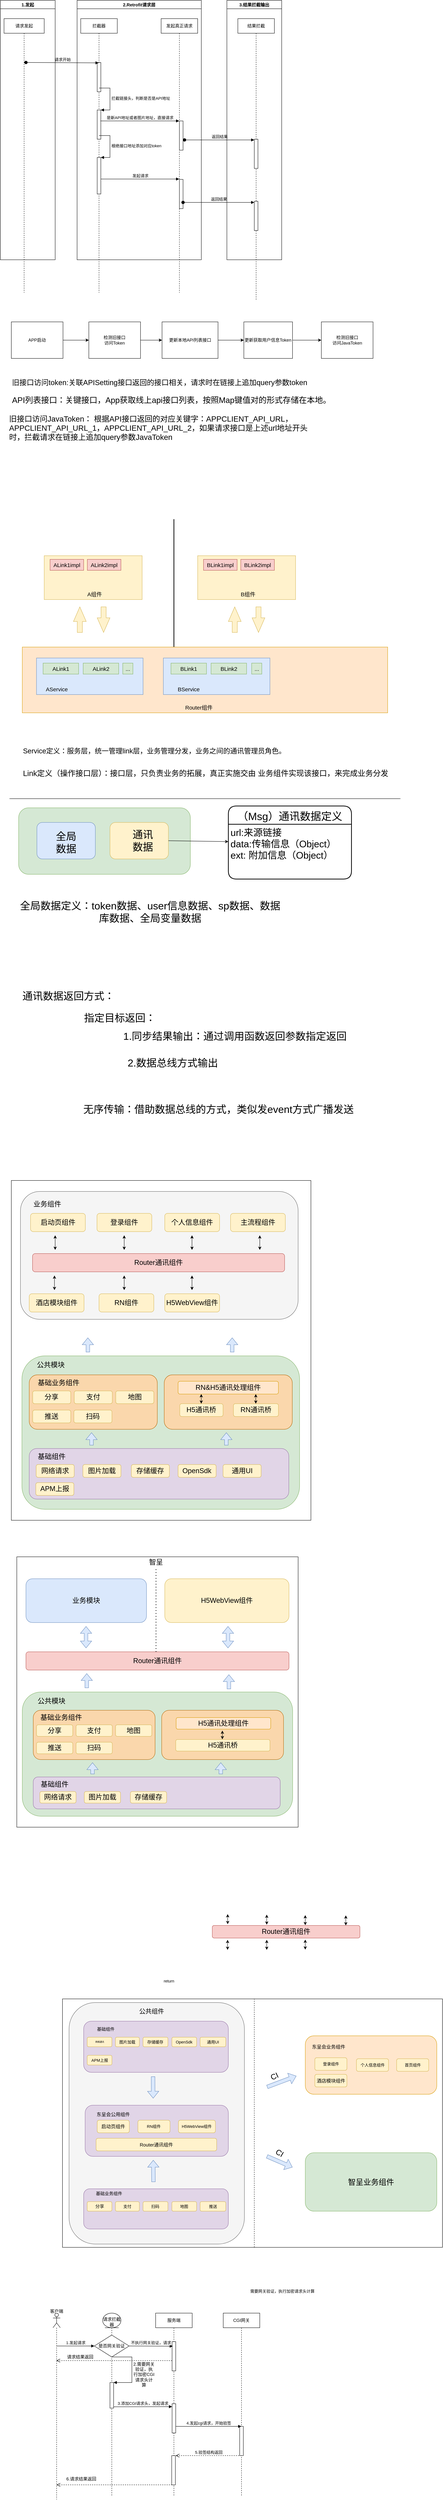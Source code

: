 <mxfile version="20.5.3" type="github">
  <diagram id="knnRiP61EcZTkkcnmOvv" name="Page-1">
    <mxGraphModel dx="1080" dy="547" grid="1" gridSize="10" guides="1" tooltips="1" connect="1" arrows="1" fold="1" page="1" pageScale="1" pageWidth="827" pageHeight="1169" math="0" shadow="0">
      <root>
        <mxCell id="0" />
        <mxCell id="1" parent="0" />
        <mxCell id="ksV6Gzx5vfeyk2jG3mIE-102" value="" style="rounded=0;whiteSpace=wrap;html=1;fontFamily=Helvetica;fontSize=6;fontColor=default;" parent="1" vertex="1">
          <mxGeometry x="190" y="5500" width="1040" height="680" as="geometry" />
        </mxCell>
        <mxCell id="hYPruFSLpKFk1G-LmBBz-49" value="" style="rounded=0;whiteSpace=wrap;html=1;glass=0;sketch=0;fontSize=19;" parent="1" vertex="1">
          <mxGeometry x="50" y="3260" width="820" height="930" as="geometry" />
        </mxCell>
        <mxCell id="hYPruFSLpKFk1G-LmBBz-154" value="" style="rounded=0;whiteSpace=wrap;html=1;glass=0;sketch=0;fontSize=19;" parent="1" vertex="1">
          <mxGeometry x="65" y="4290" width="770" height="740" as="geometry" />
        </mxCell>
        <mxCell id="YyE2DXB9Agdw8TqX3AQA-3" value="请求发起" style="shape=umlLifeline;perimeter=lifelinePerimeter;whiteSpace=wrap;html=1;container=1;collapsible=0;recursiveResize=0;outlineConnect=0;" parent="1" vertex="1">
          <mxGeometry x="30" y="80" width="110" height="750" as="geometry" />
        </mxCell>
        <mxCell id="YyE2DXB9Agdw8TqX3AQA-4" value="拦截器" style="shape=umlLifeline;perimeter=lifelinePerimeter;whiteSpace=wrap;html=1;container=1;collapsible=0;recursiveResize=0;outlineConnect=0;" parent="1" vertex="1">
          <mxGeometry x="240" y="80" width="100" height="750" as="geometry" />
        </mxCell>
        <mxCell id="YyE2DXB9Agdw8TqX3AQA-9" value="" style="html=1;points=[];perimeter=orthogonalPerimeter;" parent="YyE2DXB9Agdw8TqX3AQA-4" vertex="1">
          <mxGeometry x="45" y="120" width="10" height="80" as="geometry" />
        </mxCell>
        <mxCell id="YyE2DXB9Agdw8TqX3AQA-11" value="" style="html=1;points=[];perimeter=orthogonalPerimeter;" parent="YyE2DXB9Agdw8TqX3AQA-4" vertex="1">
          <mxGeometry x="45" y="250" width="10" height="80" as="geometry" />
        </mxCell>
        <mxCell id="YyE2DXB9Agdw8TqX3AQA-12" value="拦截链接头，判断是否是API地址" style="edgeStyle=orthogonalEdgeStyle;html=1;align=left;spacingLeft=2;endArrow=block;rounded=0;entryX=1;entryY=0;" parent="YyE2DXB9Agdw8TqX3AQA-4" target="YyE2DXB9Agdw8TqX3AQA-11" edge="1">
          <mxGeometry relative="1" as="geometry">
            <mxPoint x="50" y="190" as="sourcePoint" />
            <Array as="points">
              <mxPoint x="80" y="190" />
            </Array>
          </mxGeometry>
        </mxCell>
        <mxCell id="YyE2DXB9Agdw8TqX3AQA-14" value="" style="html=1;points=[];perimeter=orthogonalPerimeter;" parent="YyE2DXB9Agdw8TqX3AQA-4" vertex="1">
          <mxGeometry x="45" y="380" width="10" height="100" as="geometry" />
        </mxCell>
        <mxCell id="YyE2DXB9Agdw8TqX3AQA-15" value="根绝接口地址添加对应token" style="edgeStyle=orthogonalEdgeStyle;html=1;align=left;spacingLeft=2;endArrow=block;rounded=0;entryX=1;entryY=0;" parent="YyE2DXB9Agdw8TqX3AQA-4" target="YyE2DXB9Agdw8TqX3AQA-14" edge="1">
          <mxGeometry relative="1" as="geometry">
            <mxPoint x="50" y="320" as="sourcePoint" />
            <Array as="points">
              <mxPoint x="80" y="320" />
            </Array>
          </mxGeometry>
        </mxCell>
        <mxCell id="YyE2DXB9Agdw8TqX3AQA-5" value="发起真正请求" style="shape=umlLifeline;perimeter=lifelinePerimeter;whiteSpace=wrap;html=1;container=1;collapsible=0;recursiveResize=0;outlineConnect=0;" parent="1" vertex="1">
          <mxGeometry x="460" y="80" width="100" height="750" as="geometry" />
        </mxCell>
        <mxCell id="YyE2DXB9Agdw8TqX3AQA-24" value="" style="html=1;points=[];perimeter=orthogonalPerimeter;" parent="YyE2DXB9Agdw8TqX3AQA-5" vertex="1">
          <mxGeometry x="50" y="280" width="10" height="80" as="geometry" />
        </mxCell>
        <mxCell id="YyE2DXB9Agdw8TqX3AQA-27" value="" style="html=1;points=[];perimeter=orthogonalPerimeter;" parent="YyE2DXB9Agdw8TqX3AQA-5" vertex="1">
          <mxGeometry x="50" y="440" width="10" height="80" as="geometry" />
        </mxCell>
        <mxCell id="YyE2DXB9Agdw8TqX3AQA-10" value="请求开始" style="html=1;verticalAlign=bottom;startArrow=oval;endArrow=block;startSize=8;rounded=0;entryX=0.4;entryY=0.013;entryDx=0;entryDy=0;entryPerimeter=0;" parent="1" target="YyE2DXB9Agdw8TqX3AQA-9" edge="1">
          <mxGeometry x="0.004" relative="1" as="geometry">
            <mxPoint x="90" y="200" as="sourcePoint" />
            <mxPoint x="360" y="200" as="targetPoint" />
            <mxPoint as="offset" />
          </mxGeometry>
        </mxCell>
        <mxCell id="YyE2DXB9Agdw8TqX3AQA-13" value="是新API地址或者图片地址，直接请求" style="html=1;verticalAlign=bottom;endArrow=block;rounded=0;exitX=0.9;exitY=0.375;exitDx=0;exitDy=0;exitPerimeter=0;" parent="1" source="YyE2DXB9Agdw8TqX3AQA-11" target="YyE2DXB9Agdw8TqX3AQA-5" edge="1">
          <mxGeometry width="80" relative="1" as="geometry">
            <mxPoint x="390" y="360" as="sourcePoint" />
            <mxPoint x="460" y="360" as="targetPoint" />
          </mxGeometry>
        </mxCell>
        <mxCell id="YyE2DXB9Agdw8TqX3AQA-16" value="发起请求" style="html=1;verticalAlign=bottom;endArrow=block;rounded=0;exitX=1;exitY=0.59;exitDx=0;exitDy=0;exitPerimeter=0;" parent="1" source="YyE2DXB9Agdw8TqX3AQA-14" target="YyE2DXB9Agdw8TqX3AQA-5" edge="1">
          <mxGeometry width="80" relative="1" as="geometry">
            <mxPoint x="375" y="520" as="sourcePoint" />
            <mxPoint x="490" y="520" as="targetPoint" />
          </mxGeometry>
        </mxCell>
        <mxCell id="YyE2DXB9Agdw8TqX3AQA-19" value="结果拦截" style="shape=umlLifeline;perimeter=lifelinePerimeter;whiteSpace=wrap;html=1;container=1;collapsible=0;recursiveResize=0;outlineConnect=0;" parent="1" vertex="1">
          <mxGeometry x="670" y="80" width="100" height="770" as="geometry" />
        </mxCell>
        <mxCell id="YyE2DXB9Agdw8TqX3AQA-25" value="" style="html=1;points=[];perimeter=orthogonalPerimeter;" parent="YyE2DXB9Agdw8TqX3AQA-19" vertex="1">
          <mxGeometry x="45" y="330" width="10" height="80" as="geometry" />
        </mxCell>
        <mxCell id="YyE2DXB9Agdw8TqX3AQA-28" value="" style="html=1;points=[];perimeter=orthogonalPerimeter;" parent="YyE2DXB9Agdw8TqX3AQA-19" vertex="1">
          <mxGeometry x="45" y="500" width="10" height="80" as="geometry" />
        </mxCell>
        <mxCell id="YyE2DXB9Agdw8TqX3AQA-26" value="返回结果" style="html=1;verticalAlign=bottom;startArrow=oval;endArrow=block;startSize=8;rounded=0;exitX=1.4;exitY=0.65;exitDx=0;exitDy=0;exitPerimeter=0;" parent="1" source="YyE2DXB9Agdw8TqX3AQA-24" target="YyE2DXB9Agdw8TqX3AQA-25" edge="1">
          <mxGeometry relative="1" as="geometry">
            <mxPoint x="655" y="410" as="sourcePoint" />
          </mxGeometry>
        </mxCell>
        <mxCell id="YyE2DXB9Agdw8TqX3AQA-29" value="返回结果" style="html=1;verticalAlign=bottom;startArrow=oval;endArrow=block;startSize=8;rounded=0;exitX=1;exitY=0.788;exitDx=0;exitDy=0;exitPerimeter=0;" parent="1" source="YyE2DXB9Agdw8TqX3AQA-27" target="YyE2DXB9Agdw8TqX3AQA-28" edge="1">
          <mxGeometry relative="1" as="geometry">
            <mxPoint x="655" y="580" as="sourcePoint" />
          </mxGeometry>
        </mxCell>
        <mxCell id="YyE2DXB9Agdw8TqX3AQA-33" value="2.Retrofit请求层" style="swimlane;fillColor=none;" parent="1" vertex="1">
          <mxGeometry x="230" y="30" width="340" height="710" as="geometry" />
        </mxCell>
        <mxCell id="YyE2DXB9Agdw8TqX3AQA-34" value="1.发起" style="swimlane;fillColor=none;" parent="1" vertex="1">
          <mxGeometry x="20" y="30" width="150" height="710" as="geometry" />
        </mxCell>
        <mxCell id="YyE2DXB9Agdw8TqX3AQA-35" value="3.结果拦截输出" style="swimlane;fillColor=none;" parent="1" vertex="1">
          <mxGeometry x="640" y="30" width="150" height="710" as="geometry" />
        </mxCell>
        <mxCell id="YyE2DXB9Agdw8TqX3AQA-60" value="旧接口访问token:关联APISetting接口返回的接口相关，请求时在链接上追加query参数token" style="text;html=1;strokeColor=none;fillColor=none;align=left;verticalAlign=middle;whiteSpace=wrap;rounded=0;fontSize=20;" parent="1" vertex="1">
          <mxGeometry x="50" y="1060" width="900" height="30" as="geometry" />
        </mxCell>
        <mxCell id="YyE2DXB9Agdw8TqX3AQA-61" value="API列表接口：关键接口，App获取线上api接口列表，按照Map键值对的形式存储在本地。" style="text;html=1;strokeColor=none;fillColor=none;align=left;verticalAlign=middle;whiteSpace=wrap;rounded=0;fontSize=22;" parent="1" vertex="1">
          <mxGeometry x="50" y="1110" width="890" height="30" as="geometry" />
        </mxCell>
        <mxCell id="YyE2DXB9Agdw8TqX3AQA-63" value="旧接口访问JavaToken： 根据API接口返回的对应关键字：APPCLIENT_API_URL，APPCLIENT_API_URL_1，APPCLIENT_API_URL_2，如果请求接口是上述url地址开头时，拦截请求在链接上追加query参数JavaToken" style="text;html=1;strokeColor=none;fillColor=none;align=left;verticalAlign=middle;whiteSpace=wrap;rounded=0;fontSize=21;" parent="1" vertex="1">
          <mxGeometry x="42" y="1160" width="858" height="80" as="geometry" />
        </mxCell>
        <mxCell id="YyE2DXB9Agdw8TqX3AQA-98" value="" style="line;strokeWidth=2;direction=south;html=1;fontSize=15;fillColor=none;" parent="1" vertex="1">
          <mxGeometry x="490" y="1450" width="10" height="350" as="geometry" />
        </mxCell>
        <mxCell id="4O21yXThZ4AQ3JlfGDuG-10" value="Link定义（操作接口层）：接口层，只负责业务的拓展，真正实施交由 业务组件实现该接口，来完成业务分发" style="text;html=1;strokeColor=none;fillColor=none;align=left;verticalAlign=middle;whiteSpace=wrap;rounded=0;fontSize=21;" parent="1" vertex="1">
          <mxGeometry x="80" y="2130" width="1110" height="30" as="geometry" />
        </mxCell>
        <mxCell id="4O21yXThZ4AQ3JlfGDuG-11" value="Service定义：服务层，统一管理link层，业务管理分发，业务之间的通讯管理员角色。" style="text;html=1;strokeColor=none;fillColor=none;align=left;verticalAlign=middle;whiteSpace=wrap;rounded=0;fontSize=19;" parent="1" vertex="1">
          <mxGeometry x="80" y="2070" width="980" height="30" as="geometry" />
        </mxCell>
        <mxCell id="YyE2DXB9Agdw8TqX3AQA-80" value="" style="group" parent="1" vertex="1" connectable="0">
          <mxGeometry x="80" y="1800" width="1000" height="180" as="geometry" />
        </mxCell>
        <mxCell id="YyE2DXB9Agdw8TqX3AQA-64" value="" style="rounded=0;whiteSpace=wrap;html=1;fontSize=15;fillColor=#ffe6cc;strokeColor=#d79b00;" parent="YyE2DXB9Agdw8TqX3AQA-80" vertex="1">
          <mxGeometry width="1000" height="180" as="geometry" />
        </mxCell>
        <mxCell id="YyE2DXB9Agdw8TqX3AQA-65" value="Router组件" style="text;html=1;align=center;verticalAlign=middle;whiteSpace=wrap;rounded=0;fontSize=15;" parent="YyE2DXB9Agdw8TqX3AQA-80" vertex="1">
          <mxGeometry x="413.889" y="150" width="138.889" height="30" as="geometry" />
        </mxCell>
        <mxCell id="YyE2DXB9Agdw8TqX3AQA-66" value="" style="rounded=0;whiteSpace=wrap;html=1;fontSize=15;fillColor=#dae8fc;strokeColor=#6c8ebf;" parent="YyE2DXB9Agdw8TqX3AQA-80" vertex="1">
          <mxGeometry x="38.889" y="30" width="291.667" height="100" as="geometry" />
        </mxCell>
        <mxCell id="YyE2DXB9Agdw8TqX3AQA-68" value="" style="rounded=0;whiteSpace=wrap;html=1;fontSize=15;fillColor=#dae8fc;strokeColor=#6c8ebf;" parent="YyE2DXB9Agdw8TqX3AQA-80" vertex="1">
          <mxGeometry x="386.111" y="30" width="291.667" height="100" as="geometry" />
        </mxCell>
        <mxCell id="YyE2DXB9Agdw8TqX3AQA-69" value="AService" style="text;html=1;strokeColor=none;fillColor=none;align=center;verticalAlign=middle;whiteSpace=wrap;rounded=0;fontSize=15;" parent="YyE2DXB9Agdw8TqX3AQA-80" vertex="1">
          <mxGeometry x="52.778" y="100" width="83.333" height="30" as="geometry" />
        </mxCell>
        <mxCell id="YyE2DXB9Agdw8TqX3AQA-70" value="BService" style="text;html=1;strokeColor=none;fillColor=none;align=center;verticalAlign=middle;whiteSpace=wrap;rounded=0;fontSize=15;" parent="YyE2DXB9Agdw8TqX3AQA-80" vertex="1">
          <mxGeometry x="413.889" y="100" width="83.333" height="30" as="geometry" />
        </mxCell>
        <mxCell id="YyE2DXB9Agdw8TqX3AQA-71" value="ALink1" style="rounded=0;whiteSpace=wrap;html=1;fontSize=15;fillColor=#d5e8d4;strokeColor=#82b366;" parent="YyE2DXB9Agdw8TqX3AQA-80" vertex="1">
          <mxGeometry x="56.944" y="44" width="97.222" height="30" as="geometry" />
        </mxCell>
        <mxCell id="YyE2DXB9Agdw8TqX3AQA-72" value="ALink2" style="rounded=0;whiteSpace=wrap;html=1;fontSize=15;fillColor=#d5e8d4;strokeColor=#82b366;" parent="YyE2DXB9Agdw8TqX3AQA-80" vertex="1">
          <mxGeometry x="166.667" y="44" width="97.222" height="30" as="geometry" />
        </mxCell>
        <mxCell id="YyE2DXB9Agdw8TqX3AQA-74" value="..." style="rounded=0;whiteSpace=wrap;html=1;fontSize=15;fillColor=#d5e8d4;strokeColor=#82b366;" parent="YyE2DXB9Agdw8TqX3AQA-80" vertex="1">
          <mxGeometry x="275" y="44" width="27.778" height="30" as="geometry" />
        </mxCell>
        <mxCell id="YyE2DXB9Agdw8TqX3AQA-75" value="BLink1" style="rounded=0;whiteSpace=wrap;html=1;fontSize=15;fillColor=#d5e8d4;strokeColor=#82b366;" parent="YyE2DXB9Agdw8TqX3AQA-80" vertex="1">
          <mxGeometry x="406.944" y="44" width="97.222" height="30" as="geometry" />
        </mxCell>
        <mxCell id="YyE2DXB9Agdw8TqX3AQA-76" value="BLink2" style="rounded=0;whiteSpace=wrap;html=1;fontSize=15;fillColor=#d5e8d4;strokeColor=#82b366;" parent="YyE2DXB9Agdw8TqX3AQA-80" vertex="1">
          <mxGeometry x="516.667" y="44" width="97.222" height="30" as="geometry" />
        </mxCell>
        <mxCell id="YyE2DXB9Agdw8TqX3AQA-77" value="..." style="rounded=0;whiteSpace=wrap;html=1;fontSize=15;fillColor=#d5e8d4;strokeColor=#82b366;" parent="YyE2DXB9Agdw8TqX3AQA-80" vertex="1">
          <mxGeometry x="627.778" y="44" width="27.778" height="30" as="geometry" />
        </mxCell>
        <mxCell id="YyE2DXB9Agdw8TqX3AQA-82" value="B组件" style="text;html=1;strokeColor=none;fillColor=none;align=center;verticalAlign=middle;whiteSpace=wrap;rounded=0;fontSize=15;" parent="1" vertex="1">
          <mxGeometry x="620" y="1560" width="60" height="30" as="geometry" />
        </mxCell>
        <mxCell id="YyE2DXB9Agdw8TqX3AQA-86" value="" style="group" parent="1" vertex="1" connectable="0">
          <mxGeometry x="140" y="1550" width="268" height="120" as="geometry" />
        </mxCell>
        <mxCell id="YyE2DXB9Agdw8TqX3AQA-78" value="" style="rounded=0;whiteSpace=wrap;html=1;fontSize=15;fillColor=#fff2cc;strokeColor=#d6b656;" parent="YyE2DXB9Agdw8TqX3AQA-86" vertex="1">
          <mxGeometry width="268" height="120" as="geometry" />
        </mxCell>
        <mxCell id="YyE2DXB9Agdw8TqX3AQA-81" value="A组件" style="text;html=1;strokeColor=none;fillColor=none;align=center;verticalAlign=middle;whiteSpace=wrap;rounded=0;fontSize=15;" parent="YyE2DXB9Agdw8TqX3AQA-86" vertex="1">
          <mxGeometry x="108" y="90" width="60" height="30" as="geometry" />
        </mxCell>
        <mxCell id="YyE2DXB9Agdw8TqX3AQA-84" value="ALink1impl" style="rounded=0;whiteSpace=wrap;html=1;fontSize=15;fillColor=#f8cecc;strokeColor=#b85450;" parent="YyE2DXB9Agdw8TqX3AQA-86" vertex="1">
          <mxGeometry x="16" y="10" width="92" height="30" as="geometry" />
        </mxCell>
        <mxCell id="YyE2DXB9Agdw8TqX3AQA-85" value="ALink2impl" style="rounded=0;whiteSpace=wrap;html=1;fontSize=15;fillColor=#f8cecc;strokeColor=#b85450;" parent="YyE2DXB9Agdw8TqX3AQA-86" vertex="1">
          <mxGeometry x="118" y="10" width="92" height="30" as="geometry" />
        </mxCell>
        <mxCell id="YyE2DXB9Agdw8TqX3AQA-87" value="" style="group" parent="1" vertex="1" connectable="0">
          <mxGeometry x="560" y="1550" width="268" height="120" as="geometry" />
        </mxCell>
        <mxCell id="YyE2DXB9Agdw8TqX3AQA-88" value="" style="rounded=0;whiteSpace=wrap;html=1;fontSize=15;fillColor=#fff2cc;strokeColor=#d6b656;" parent="YyE2DXB9Agdw8TqX3AQA-87" vertex="1">
          <mxGeometry width="268" height="120" as="geometry" />
        </mxCell>
        <mxCell id="YyE2DXB9Agdw8TqX3AQA-89" value="B组件" style="text;html=1;strokeColor=none;fillColor=none;align=center;verticalAlign=middle;whiteSpace=wrap;rounded=0;fontSize=15;" parent="YyE2DXB9Agdw8TqX3AQA-87" vertex="1">
          <mxGeometry x="108" y="90" width="60" height="30" as="geometry" />
        </mxCell>
        <mxCell id="YyE2DXB9Agdw8TqX3AQA-90" value="BLink1impl" style="rounded=0;whiteSpace=wrap;html=1;fontSize=15;fillColor=#f8cecc;strokeColor=#b85450;" parent="YyE2DXB9Agdw8TqX3AQA-87" vertex="1">
          <mxGeometry x="16" y="10" width="92" height="30" as="geometry" />
        </mxCell>
        <mxCell id="YyE2DXB9Agdw8TqX3AQA-91" value="BLink2impl" style="rounded=0;whiteSpace=wrap;html=1;fontSize=15;fillColor=#f8cecc;strokeColor=#b85450;" parent="YyE2DXB9Agdw8TqX3AQA-87" vertex="1">
          <mxGeometry x="118" y="10" width="92" height="30" as="geometry" />
        </mxCell>
        <mxCell id="YyE2DXB9Agdw8TqX3AQA-94" value="" style="group" parent="1" vertex="1" connectable="0">
          <mxGeometry x="644" y="1690" width="100" height="70" as="geometry" />
        </mxCell>
        <mxCell id="YyE2DXB9Agdw8TqX3AQA-92" value="" style="html=1;shadow=0;dashed=0;align=center;verticalAlign=middle;shape=mxgraph.arrows2.arrow;dy=0.6;dx=40;direction=north;notch=0;fontSize=15;fillColor=#fff2cc;strokeColor=#d6b656;" parent="YyE2DXB9Agdw8TqX3AQA-94" vertex="1">
          <mxGeometry width="35" height="70" as="geometry" />
        </mxCell>
        <mxCell id="YyE2DXB9Agdw8TqX3AQA-93" value="" style="html=1;shadow=0;dashed=0;align=center;verticalAlign=middle;shape=mxgraph.arrows2.arrow;dy=0.6;dx=40;direction=north;notch=0;fontSize=15;fillColor=#fff2cc;strokeColor=#d6b656;rotation=-180;" parent="YyE2DXB9Agdw8TqX3AQA-94" vertex="1">
          <mxGeometry x="65" width="35" height="70" as="geometry" />
        </mxCell>
        <mxCell id="YyE2DXB9Agdw8TqX3AQA-95" value="" style="group" parent="1" vertex="1" connectable="0">
          <mxGeometry x="220" y="1690" width="100" height="70" as="geometry" />
        </mxCell>
        <mxCell id="YyE2DXB9Agdw8TqX3AQA-96" value="" style="html=1;shadow=0;dashed=0;align=center;verticalAlign=middle;shape=mxgraph.arrows2.arrow;dy=0.6;dx=40;direction=north;notch=0;fontSize=15;fillColor=#fff2cc;strokeColor=#d6b656;" parent="YyE2DXB9Agdw8TqX3AQA-95" vertex="1">
          <mxGeometry width="35" height="70" as="geometry" />
        </mxCell>
        <mxCell id="YyE2DXB9Agdw8TqX3AQA-97" value="" style="html=1;shadow=0;dashed=0;align=center;verticalAlign=middle;shape=mxgraph.arrows2.arrow;dy=0.6;dx=40;direction=north;notch=0;fontSize=15;fillColor=#fff2cc;strokeColor=#d6b656;rotation=-180;" parent="YyE2DXB9Agdw8TqX3AQA-95" vertex="1">
          <mxGeometry x="65" width="35" height="70" as="geometry" />
        </mxCell>
        <mxCell id="57UIz0hqSvFxVPXOZuJL-12" value="（Msg）通讯数据定义" style="swimlane;childLayout=stackLayout;horizontal=1;startSize=50;horizontalStack=0;rounded=1;fontSize=29;fontStyle=0;strokeWidth=2;resizeParent=0;resizeLast=1;shadow=0;dashed=0;align=center;" parent="1" vertex="1">
          <mxGeometry x="644" y="2235" width="337" height="200" as="geometry" />
        </mxCell>
        <mxCell id="57UIz0hqSvFxVPXOZuJL-13" value="url:来源链接&#xa;data:传输信息（Object）&#xa;ext: 附加信息（Object）" style="align=left;strokeColor=none;fillColor=none;spacingLeft=4;fontSize=26;verticalAlign=top;resizable=0;rotatable=0;part=1;" parent="57UIz0hqSvFxVPXOZuJL-12" vertex="1">
          <mxGeometry y="50" width="337" height="150" as="geometry" />
        </mxCell>
        <mxCell id="57UIz0hqSvFxVPXOZuJL-30" value="" style="line;strokeWidth=1;rotatable=0;dashed=0;labelPosition=right;align=left;verticalAlign=middle;spacingTop=0;spacingLeft=6;points=[];portConstraint=eastwest;fontSize=28;" parent="1" vertex="1">
          <mxGeometry x="45" y="2210" width="1070" height="10" as="geometry" />
        </mxCell>
        <mxCell id="57UIz0hqSvFxVPXOZuJL-31" value="" style="rounded=1;whiteSpace=wrap;html=1;fontSize=28;fillColor=#d5e8d4;strokeColor=#82b366;" parent="1" vertex="1">
          <mxGeometry x="70" y="2240" width="470" height="182" as="geometry" />
        </mxCell>
        <mxCell id="57UIz0hqSvFxVPXOZuJL-32" value="" style="rounded=1;whiteSpace=wrap;html=1;fontSize=28;fillColor=#dae8fc;strokeColor=#6c8ebf;" parent="1" vertex="1">
          <mxGeometry x="120" y="2280" width="160" height="100" as="geometry" />
        </mxCell>
        <mxCell id="57UIz0hqSvFxVPXOZuJL-33" value="" style="rounded=1;whiteSpace=wrap;html=1;fontSize=28;fillColor=#fff2cc;strokeColor=#d6b656;" parent="1" vertex="1">
          <mxGeometry x="320" y="2280" width="160" height="100" as="geometry" />
        </mxCell>
        <mxCell id="57UIz0hqSvFxVPXOZuJL-34" value="全局数据" style="text;html=1;strokeColor=none;fillColor=none;align=center;verticalAlign=middle;whiteSpace=wrap;rounded=0;fontSize=28;" parent="1" vertex="1">
          <mxGeometry x="170" y="2320" width="60" height="30" as="geometry" />
        </mxCell>
        <mxCell id="57UIz0hqSvFxVPXOZuJL-35" value="通讯数据" style="text;html=1;strokeColor=none;fillColor=none;align=center;verticalAlign=middle;whiteSpace=wrap;rounded=0;fontSize=28;" parent="1" vertex="1">
          <mxGeometry x="380" y="2315" width="60" height="30" as="geometry" />
        </mxCell>
        <mxCell id="57UIz0hqSvFxVPXOZuJL-38" value="" style="endArrow=classic;html=1;rounded=0;fontSize=28;exitX=1;exitY=0.5;exitDx=0;exitDy=0;" parent="1" source="57UIz0hqSvFxVPXOZuJL-33" target="57UIz0hqSvFxVPXOZuJL-12" edge="1">
          <mxGeometry width="50" height="50" relative="1" as="geometry">
            <mxPoint x="410" y="2400" as="sourcePoint" />
            <mxPoint x="460" y="2350" as="targetPoint" />
          </mxGeometry>
        </mxCell>
        <mxCell id="57UIz0hqSvFxVPXOZuJL-39" value="全局数据定义：token数据、user信息数据、sp数据、数据库数据、全局变量数据" style="text;html=1;strokeColor=none;fillColor=none;align=center;verticalAlign=middle;whiteSpace=wrap;rounded=0;fontSize=28;" parent="1" vertex="1">
          <mxGeometry x="70" y="2460" width="720" height="130" as="geometry" />
        </mxCell>
        <mxCell id="57UIz0hqSvFxVPXOZuJL-52" value="" style="group" parent="1" vertex="1" connectable="0">
          <mxGeometry x="50" y="910" width="990" height="100" as="geometry" />
        </mxCell>
        <mxCell id="YyE2DXB9Agdw8TqX3AQA-43" value="APP启动" style="rounded=0;whiteSpace=wrap;html=1;fillColor=none;" parent="57UIz0hqSvFxVPXOZuJL-52" vertex="1">
          <mxGeometry width="141.429" height="100" as="geometry" />
        </mxCell>
        <mxCell id="YyE2DXB9Agdw8TqX3AQA-44" value="" style="endArrow=classic;html=1;rounded=0;entryX=0;entryY=0.5;entryDx=0;entryDy=0;exitX=1;exitY=0.5;exitDx=0;exitDy=0;" parent="57UIz0hqSvFxVPXOZuJL-52" source="YyE2DXB9Agdw8TqX3AQA-43" target="YyE2DXB9Agdw8TqX3AQA-45" edge="1">
          <mxGeometry width="50" height="50" relative="1" as="geometry">
            <mxPoint x="153.214" y="50" as="sourcePoint" />
            <mxPoint x="259.286" y="50" as="targetPoint" />
          </mxGeometry>
        </mxCell>
        <mxCell id="YyE2DXB9Agdw8TqX3AQA-45" value="检测旧接口&lt;br&gt;访问Token" style="rounded=0;whiteSpace=wrap;html=1;fillColor=none;" parent="57UIz0hqSvFxVPXOZuJL-52" vertex="1">
          <mxGeometry x="212.143" width="141.429" height="100" as="geometry" />
        </mxCell>
        <mxCell id="YyE2DXB9Agdw8TqX3AQA-48" value="" style="endArrow=classic;html=1;rounded=0;exitX=1;exitY=0.5;exitDx=0;exitDy=0;entryX=0;entryY=0.5;entryDx=0;entryDy=0;" parent="57UIz0hqSvFxVPXOZuJL-52" source="YyE2DXB9Agdw8TqX3AQA-45" target="YyE2DXB9Agdw8TqX3AQA-49" edge="1">
          <mxGeometry width="50" height="50" relative="1" as="geometry">
            <mxPoint x="400.714" y="50" as="sourcePoint" />
            <mxPoint x="518.571" y="49.167" as="targetPoint" />
          </mxGeometry>
        </mxCell>
        <mxCell id="YyE2DXB9Agdw8TqX3AQA-49" value="更新本地API列表接口" style="rounded=0;whiteSpace=wrap;html=1;fillColor=none;" parent="57UIz0hqSvFxVPXOZuJL-52" vertex="1">
          <mxGeometry x="412.5" width="153.214" height="100" as="geometry" />
        </mxCell>
        <mxCell id="YyE2DXB9Agdw8TqX3AQA-50" value="" style="endArrow=classic;html=1;rounded=0;exitX=1;exitY=0.5;exitDx=0;exitDy=0;entryX=0;entryY=0.5;entryDx=0;entryDy=0;" parent="57UIz0hqSvFxVPXOZuJL-52" source="YyE2DXB9Agdw8TqX3AQA-49" target="YyE2DXB9Agdw8TqX3AQA-51" edge="1">
          <mxGeometry width="50" height="50" relative="1" as="geometry">
            <mxPoint x="695.357" y="49.167" as="sourcePoint" />
            <mxPoint x="813.214" y="49.167" as="targetPoint" />
          </mxGeometry>
        </mxCell>
        <mxCell id="YyE2DXB9Agdw8TqX3AQA-51" value="更新获取用户信息Token" style="rounded=0;whiteSpace=wrap;html=1;fillColor=none;" parent="57UIz0hqSvFxVPXOZuJL-52" vertex="1">
          <mxGeometry x="636.429" width="133.179" height="100" as="geometry" />
        </mxCell>
        <mxCell id="YyE2DXB9Agdw8TqX3AQA-57" value="检测旧接口&lt;br&gt;访问JavaToken" style="rounded=0;whiteSpace=wrap;html=1;fillColor=none;" parent="57UIz0hqSvFxVPXOZuJL-52" vertex="1">
          <mxGeometry x="848.571" width="141.429" height="100" as="geometry" />
        </mxCell>
        <mxCell id="YyE2DXB9Agdw8TqX3AQA-58" value="" style="endArrow=classic;html=1;rounded=0;exitX=1;exitY=0.5;exitDx=0;exitDy=0;" parent="57UIz0hqSvFxVPXOZuJL-52" source="YyE2DXB9Agdw8TqX3AQA-51" target="YyE2DXB9Agdw8TqX3AQA-57" edge="1">
          <mxGeometry width="50" height="50" relative="1" as="geometry">
            <mxPoint x="990.0" y="50" as="sourcePoint" />
            <mxPoint x="883.929" y="66.667" as="targetPoint" />
          </mxGeometry>
        </mxCell>
        <mxCell id="57UIz0hqSvFxVPXOZuJL-53" value="" style="group" parent="1" vertex="1" connectable="0">
          <mxGeometry x="70" y="2740" width="1066.5" height="340" as="geometry" />
        </mxCell>
        <mxCell id="57UIz0hqSvFxVPXOZuJL-42" value="通讯数据返回方式：" style="text;html=1;strokeColor=none;fillColor=none;align=center;verticalAlign=middle;whiteSpace=wrap;rounded=0;fontSize=28;" parent="57UIz0hqSvFxVPXOZuJL-53" vertex="1">
          <mxGeometry width="273" height="30" as="geometry" />
        </mxCell>
        <mxCell id="57UIz0hqSvFxVPXOZuJL-43" value="指定目标返回：" style="text;html=1;strokeColor=none;fillColor=none;align=center;verticalAlign=middle;whiteSpace=wrap;rounded=0;fontSize=28;" parent="57UIz0hqSvFxVPXOZuJL-53" vertex="1">
          <mxGeometry x="166.5" y="60" width="220" height="30" as="geometry" />
        </mxCell>
        <mxCell id="57UIz0hqSvFxVPXOZuJL-47" value="" style="group" parent="57UIz0hqSvFxVPXOZuJL-53" vertex="1" connectable="0">
          <mxGeometry x="166.5" y="310" width="760" height="30" as="geometry" />
        </mxCell>
        <mxCell id="57UIz0hqSvFxVPXOZuJL-44" value="无序传输：" style="text;html=1;strokeColor=none;fillColor=none;align=center;verticalAlign=middle;whiteSpace=wrap;rounded=0;fontSize=28;" parent="57UIz0hqSvFxVPXOZuJL-47" vertex="1">
          <mxGeometry width="160" height="30" as="geometry" />
        </mxCell>
        <mxCell id="57UIz0hqSvFxVPXOZuJL-46" value="借助数据总线的方式，类似发event方式广播发送" style="text;html=1;strokeColor=none;fillColor=none;align=center;verticalAlign=middle;whiteSpace=wrap;rounded=0;fontSize=28;" parent="57UIz0hqSvFxVPXOZuJL-47" vertex="1">
          <mxGeometry x="140" width="620" height="30" as="geometry" />
        </mxCell>
        <mxCell id="57UIz0hqSvFxVPXOZuJL-48" value="1.同步结果输出：通过调用函数返回参数指定返回" style="text;html=1;strokeColor=none;fillColor=none;align=center;verticalAlign=middle;whiteSpace=wrap;rounded=0;fontSize=28;" parent="57UIz0hqSvFxVPXOZuJL-53" vertex="1">
          <mxGeometry x="265.5" y="110" width="652" height="30" as="geometry" />
        </mxCell>
        <mxCell id="57UIz0hqSvFxVPXOZuJL-50" value="2.数据总线方式输出" style="text;html=1;strokeColor=none;fillColor=none;align=center;verticalAlign=middle;whiteSpace=wrap;rounded=0;fontSize=28;" parent="57UIz0hqSvFxVPXOZuJL-53" vertex="1">
          <mxGeometry x="265.5" y="183" width="312" height="30" as="geometry" />
        </mxCell>
        <mxCell id="hYPruFSLpKFk1G-LmBBz-66" value="Router通讯组件" style="rounded=1;whiteSpace=wrap;html=1;glass=0;sketch=0;fontSize=19;fillColor=#f8cecc;strokeColor=#b85450;" parent="1" vertex="1">
          <mxGeometry x="90" y="4550" width="720" height="50" as="geometry" />
        </mxCell>
        <mxCell id="hYPruFSLpKFk1G-LmBBz-69" value="H5WebView组件" style="rounded=1;whiteSpace=wrap;html=1;glass=0;sketch=0;fontSize=19;fillColor=#fff2cc;strokeColor=#d6b656;" parent="1" vertex="1">
          <mxGeometry x="470" y="4350" width="340" height="120" as="geometry" />
        </mxCell>
        <mxCell id="hYPruFSLpKFk1G-LmBBz-78" value="" style="shape=flexArrow;endArrow=classic;html=1;rounded=0;fontSize=19;fillColor=#dae8fc;strokeColor=#6c8ebf;" parent="1" edge="1">
          <mxGeometry width="50" height="50" relative="1" as="geometry">
            <mxPoint x="256.5" y="4649" as="sourcePoint" />
            <mxPoint x="256.5" y="4609" as="targetPoint" />
          </mxGeometry>
        </mxCell>
        <mxCell id="hYPruFSLpKFk1G-LmBBz-85" value="" style="shape=flexArrow;endArrow=classic;html=1;rounded=0;fontSize=19;fillColor=#dae8fc;strokeColor=#6c8ebf;" parent="1" edge="1">
          <mxGeometry width="50" height="50" relative="1" as="geometry">
            <mxPoint x="645.5" y="4652" as="sourcePoint" />
            <mxPoint x="645.5" y="4612" as="targetPoint" />
          </mxGeometry>
        </mxCell>
        <mxCell id="hYPruFSLpKFk1G-LmBBz-96" value="智呈" style="text;html=1;strokeColor=none;fillColor=none;align=center;verticalAlign=middle;whiteSpace=wrap;rounded=0;glass=0;sketch=0;fontSize=19;" parent="1" vertex="1">
          <mxGeometry x="416" y="4290" width="60" height="30" as="geometry" />
        </mxCell>
        <mxCell id="hYPruFSLpKFk1G-LmBBz-103" value="" style="shape=flexArrow;endArrow=classic;startArrow=classic;html=1;rounded=0;fontSize=19;fillColor=#dae8fc;strokeColor=#6c8ebf;" parent="1" edge="1">
          <mxGeometry width="100" height="100" relative="1" as="geometry">
            <mxPoint x="643" y="4540" as="sourcePoint" />
            <mxPoint x="643" y="4480" as="targetPoint" />
          </mxGeometry>
        </mxCell>
        <mxCell id="hYPruFSLpKFk1G-LmBBz-104" value="业务模块" style="rounded=1;whiteSpace=wrap;html=1;glass=0;sketch=0;fontSize=19;fillColor=#dae8fc;strokeColor=#6c8ebf;" parent="1" vertex="1">
          <mxGeometry x="90" y="4350" width="330" height="120" as="geometry" />
        </mxCell>
        <mxCell id="hYPruFSLpKFk1G-LmBBz-105" value="" style="shape=flexArrow;endArrow=classic;startArrow=classic;html=1;rounded=0;fontSize=19;fillColor=#dae8fc;strokeColor=#6c8ebf;" parent="1" edge="1">
          <mxGeometry width="100" height="100" relative="1" as="geometry">
            <mxPoint x="254.5" y="4540" as="sourcePoint" />
            <mxPoint x="254.5" y="4480" as="targetPoint" />
          </mxGeometry>
        </mxCell>
        <mxCell id="hYPruFSLpKFk1G-LmBBz-140" value="" style="endArrow=none;dashed=1;html=1;dashPattern=1 3;strokeWidth=2;rounded=0;fontSize=19;" parent="1" edge="1">
          <mxGeometry width="50" height="50" relative="1" as="geometry">
            <mxPoint x="446" y="4550" as="sourcePoint" />
            <mxPoint x="446" y="4320" as="targetPoint" />
          </mxGeometry>
        </mxCell>
        <mxCell id="hYPruFSLpKFk1G-LmBBz-23" value="" style="shape=flexArrow;endArrow=classic;html=1;rounded=0;fontSize=19;fillColor=#dae8fc;strokeColor=#6c8ebf;" parent="1" edge="1">
          <mxGeometry width="50" height="50" relative="1" as="geometry">
            <mxPoint x="259.5" y="3730" as="sourcePoint" />
            <mxPoint x="259.5" y="3690" as="targetPoint" />
          </mxGeometry>
        </mxCell>
        <mxCell id="hYPruFSLpKFk1G-LmBBz-34" value="" style="shape=flexArrow;endArrow=classic;html=1;rounded=0;fontSize=19;fillColor=#dae8fc;strokeColor=#6c8ebf;" parent="1" edge="1">
          <mxGeometry width="50" height="50" relative="1" as="geometry">
            <mxPoint x="654.5" y="3730" as="sourcePoint" />
            <mxPoint x="654.5" y="3690" as="targetPoint" />
          </mxGeometry>
        </mxCell>
        <mxCell id="hYPruFSLpKFk1G-LmBBz-50" value="东呈会" style="text;html=1;strokeColor=none;fillColor=none;align=center;verticalAlign=middle;whiteSpace=wrap;rounded=0;glass=0;sketch=0;fontSize=19;" parent="1" vertex="1">
          <mxGeometry x="410" y="3290" width="60" height="30" as="geometry" />
        </mxCell>
        <mxCell id="hYPruFSLpKFk1G-LmBBz-148" value="" style="rounded=1;whiteSpace=wrap;html=1;glass=0;sketch=0;fontSize=19;fillColor=#d5e8d4;strokeColor=#82b366;" parent="1" vertex="1">
          <mxGeometry x="80" y="4660" width="740" height="340" as="geometry" />
        </mxCell>
        <mxCell id="hYPruFSLpKFk1G-LmBBz-150" value="公共模块" style="text;html=1;strokeColor=none;fillColor=none;align=center;verticalAlign=middle;whiteSpace=wrap;rounded=0;glass=0;sketch=0;fontSize=19;" parent="1" vertex="1">
          <mxGeometry x="110" y="4670" width="100" height="30" as="geometry" />
        </mxCell>
        <mxCell id="hYPruFSLpKFk1G-LmBBz-77" value="" style="rounded=1;whiteSpace=wrap;html=1;glass=0;sketch=0;fontSize=19;fillColor=#fad7ac;strokeColor=#b46504;" parent="1" vertex="1">
          <mxGeometry x="110" y="4710" width="333.487" height="135" as="geometry" />
        </mxCell>
        <mxCell id="hYPruFSLpKFk1G-LmBBz-79" value="基础业务组件" style="text;html=1;strokeColor=none;fillColor=none;align=center;verticalAlign=middle;whiteSpace=wrap;rounded=0;glass=0;sketch=0;fontSize=19;" parent="1" vertex="1">
          <mxGeometry x="128.026" y="4717.941" width="117.171" height="23.824" as="geometry" />
        </mxCell>
        <mxCell id="hYPruFSLpKFk1G-LmBBz-80" value="分享" style="rounded=1;whiteSpace=wrap;html=1;glass=0;sketch=0;fontSize=19;fillColor=#fff2cc;strokeColor=#d6b656;" parent="1" vertex="1">
          <mxGeometry x="119.013" y="4749.706" width="99.145" height="31.765" as="geometry" />
        </mxCell>
        <mxCell id="hYPruFSLpKFk1G-LmBBz-81" value="支付" style="rounded=1;whiteSpace=wrap;html=1;glass=0;sketch=0;fontSize=19;fillColor=#fff2cc;strokeColor=#d6b656;" parent="1" vertex="1">
          <mxGeometry x="227.171" y="4749.706" width="99.145" height="31.765" as="geometry" />
        </mxCell>
        <mxCell id="hYPruFSLpKFk1G-LmBBz-82" value="地图" style="rounded=1;whiteSpace=wrap;html=1;glass=0;sketch=0;fontSize=19;fillColor=#fff2cc;strokeColor=#d6b656;" parent="1" vertex="1">
          <mxGeometry x="335.329" y="4749.706" width="99.145" height="31.765" as="geometry" />
        </mxCell>
        <mxCell id="hYPruFSLpKFk1G-LmBBz-83" value="推送" style="rounded=1;whiteSpace=wrap;html=1;glass=0;sketch=0;fontSize=19;fillColor=#fff2cc;strokeColor=#d6b656;" parent="1" vertex="1">
          <mxGeometry x="119.013" y="4797.353" width="99.145" height="31.765" as="geometry" />
        </mxCell>
        <mxCell id="hYPruFSLpKFk1G-LmBBz-84" value="" style="rounded=1;whiteSpace=wrap;html=1;glass=0;sketch=0;fontSize=19;fillColor=#fad7ac;strokeColor=#b46504;" parent="1" vertex="1">
          <mxGeometry x="461.513" y="4710" width="333.487" height="135" as="geometry" />
        </mxCell>
        <mxCell id="hYPruFSLpKFk1G-LmBBz-86" value="H5通讯处理组件" style="rounded=1;whiteSpace=wrap;html=1;glass=0;sketch=0;fontSize=19;fillColor=#ffe6cc;strokeColor=#d79b00;" parent="1" vertex="1">
          <mxGeometry x="501.05" y="4730" width="258.95" height="31.76" as="geometry" />
        </mxCell>
        <mxCell id="hYPruFSLpKFk1G-LmBBz-87" value="H5通讯桥" style="rounded=1;whiteSpace=wrap;html=1;glass=0;sketch=0;fontSize=19;fillColor=#fff2cc;strokeColor=#d6b656;" parent="1" vertex="1">
          <mxGeometry x="500" y="4790" width="257.93" height="31.76" as="geometry" />
        </mxCell>
        <mxCell id="hYPruFSLpKFk1G-LmBBz-89" value="" style="endArrow=classic;startArrow=classic;html=1;rounded=0;fontSize=19;" parent="1" edge="1">
          <mxGeometry width="50" height="50" relative="1" as="geometry">
            <mxPoint x="627.664" y="4789.411" as="sourcePoint" />
            <mxPoint x="627.664" y="4765.587" as="targetPoint" />
          </mxGeometry>
        </mxCell>
        <mxCell id="hYPruFSLpKFk1G-LmBBz-91" value="" style="rounded=1;whiteSpace=wrap;html=1;glass=0;sketch=0;fontSize=19;fillColor=#e1d5e7;strokeColor=#9673a6;" parent="1" vertex="1">
          <mxGeometry x="110" y="4892.647" width="675.987" height="87.353" as="geometry" />
        </mxCell>
        <mxCell id="hYPruFSLpKFk1G-LmBBz-92" value="" style="shape=flexArrow;endArrow=classic;html=1;rounded=0;fontSize=19;fillColor=#dae8fc;strokeColor=#6c8ebf;" parent="1" edge="1">
          <mxGeometry width="50" height="50" relative="1" as="geometry">
            <mxPoint x="272.237" y="4884.706" as="sourcePoint" />
            <mxPoint x="272.237" y="4852.941" as="targetPoint" />
          </mxGeometry>
        </mxCell>
        <mxCell id="hYPruFSLpKFk1G-LmBBz-93" value="" style="shape=flexArrow;endArrow=classic;html=1;rounded=0;fontSize=19;fillColor=#dae8fc;strokeColor=#6c8ebf;" parent="1" edge="1">
          <mxGeometry width="50" height="50" relative="1" as="geometry">
            <mxPoint x="623.299" y="4884.706" as="sourcePoint" />
            <mxPoint x="623.299" y="4852.941" as="targetPoint" />
          </mxGeometry>
        </mxCell>
        <mxCell id="hYPruFSLpKFk1G-LmBBz-94" value="基础组件" style="text;html=1;strokeColor=none;fillColor=none;align=center;verticalAlign=middle;whiteSpace=wrap;rounded=0;glass=0;sketch=0;fontSize=19;" parent="1" vertex="1">
          <mxGeometry x="128.026" y="4900.588" width="81.118" height="23.824" as="geometry" />
        </mxCell>
        <mxCell id="hYPruFSLpKFk1G-LmBBz-95" value="网络请求" style="rounded=1;whiteSpace=wrap;html=1;glass=0;sketch=0;fontSize=19;fillColor=#fff2cc;strokeColor=#d6b656;" parent="1" vertex="1">
          <mxGeometry x="128.026" y="4932.353" width="99.145" height="31.765" as="geometry" />
        </mxCell>
        <mxCell id="hYPruFSLpKFk1G-LmBBz-97" value="图片加载" style="rounded=1;whiteSpace=wrap;html=1;glass=0;sketch=0;fontSize=19;fillColor=#fff2cc;strokeColor=#d6b656;" parent="1" vertex="1">
          <mxGeometry x="249.704" y="4932.353" width="99.145" height="31.765" as="geometry" />
        </mxCell>
        <mxCell id="hYPruFSLpKFk1G-LmBBz-98" value="存储缓存" style="rounded=1;whiteSpace=wrap;html=1;glass=0;sketch=0;fontSize=19;fillColor=#fff2cc;strokeColor=#d6b656;" parent="1" vertex="1">
          <mxGeometry x="375.888" y="4932.353" width="99.145" height="31.765" as="geometry" />
        </mxCell>
        <mxCell id="hYPruFSLpKFk1G-LmBBz-139" value="扫码" style="rounded=1;whiteSpace=wrap;html=1;glass=0;sketch=0;fontSize=19;fillColor=#fff2cc;strokeColor=#d6b656;" parent="1" vertex="1">
          <mxGeometry x="227.171" y="4797.353" width="99.145" height="31.765" as="geometry" />
        </mxCell>
        <mxCell id="hYPruFSLpKFk1G-LmBBz-157" value="" style="rounded=1;whiteSpace=wrap;html=1;glass=0;sketch=0;fontSize=19;fillColor=#d5e8d4;strokeColor=#82b366;" parent="1" vertex="1">
          <mxGeometry x="79" y="3740" width="760" height="420" as="geometry" />
        </mxCell>
        <mxCell id="hYPruFSLpKFk1G-LmBBz-156" value="" style="group" parent="1" vertex="1" connectable="0">
          <mxGeometry x="99" y="3792" width="771" height="358" as="geometry" />
        </mxCell>
        <mxCell id="hYPruFSLpKFk1G-LmBBz-22" value="" style="rounded=1;whiteSpace=wrap;html=1;glass=0;sketch=0;fontSize=19;fillColor=#fad7ac;strokeColor=#b46504;" parent="hYPruFSLpKFk1G-LmBBz-156" vertex="1">
          <mxGeometry width="350.526" height="149" as="geometry" />
        </mxCell>
        <mxCell id="hYPruFSLpKFk1G-LmBBz-24" value="基础业务组件" style="text;html=1;strokeColor=none;fillColor=none;align=center;verticalAlign=middle;whiteSpace=wrap;rounded=0;glass=0;sketch=0;fontSize=19;" parent="hYPruFSLpKFk1G-LmBBz-156" vertex="1">
          <mxGeometry x="18.947" y="8.765" width="123.158" height="26.294" as="geometry" />
        </mxCell>
        <mxCell id="hYPruFSLpKFk1G-LmBBz-25" value="分享" style="rounded=1;whiteSpace=wrap;html=1;glass=0;sketch=0;fontSize=19;fillColor=#fff2cc;strokeColor=#d6b656;" parent="hYPruFSLpKFk1G-LmBBz-156" vertex="1">
          <mxGeometry x="9.474" y="43.824" width="104.211" height="35.059" as="geometry" />
        </mxCell>
        <mxCell id="hYPruFSLpKFk1G-LmBBz-26" value="支付" style="rounded=1;whiteSpace=wrap;html=1;glass=0;sketch=0;fontSize=19;fillColor=#fff2cc;strokeColor=#d6b656;" parent="hYPruFSLpKFk1G-LmBBz-156" vertex="1">
          <mxGeometry x="123.158" y="43.824" width="104.211" height="35.059" as="geometry" />
        </mxCell>
        <mxCell id="hYPruFSLpKFk1G-LmBBz-28" value="地图" style="rounded=1;whiteSpace=wrap;html=1;glass=0;sketch=0;fontSize=19;fillColor=#fff2cc;strokeColor=#d6b656;" parent="hYPruFSLpKFk1G-LmBBz-156" vertex="1">
          <mxGeometry x="236.842" y="43.824" width="104.211" height="35.059" as="geometry" />
        </mxCell>
        <mxCell id="hYPruFSLpKFk1G-LmBBz-31" value="推送" style="rounded=1;whiteSpace=wrap;html=1;glass=0;sketch=0;fontSize=19;fillColor=#fff2cc;strokeColor=#d6b656;" parent="hYPruFSLpKFk1G-LmBBz-156" vertex="1">
          <mxGeometry x="9.474" y="96.412" width="104.211" height="35.059" as="geometry" />
        </mxCell>
        <mxCell id="hYPruFSLpKFk1G-LmBBz-33" value="" style="rounded=1;whiteSpace=wrap;html=1;glass=0;sketch=0;fontSize=19;fillColor=#fad7ac;strokeColor=#b46504;" parent="hYPruFSLpKFk1G-LmBBz-156" vertex="1">
          <mxGeometry x="369.474" width="350.526" height="149" as="geometry" />
        </mxCell>
        <mxCell id="hYPruFSLpKFk1G-LmBBz-36" value="RN&amp;amp;H5通讯处理组件" style="rounded=1;whiteSpace=wrap;html=1;glass=0;sketch=0;fontSize=19;fillColor=#ffe6cc;strokeColor=#d79b00;" parent="hYPruFSLpKFk1G-LmBBz-156" vertex="1">
          <mxGeometry x="407.368" y="17.529" width="274.737" height="35.059" as="geometry" />
        </mxCell>
        <mxCell id="hYPruFSLpKFk1G-LmBBz-37" value="H5通讯桥" style="rounded=1;whiteSpace=wrap;html=1;glass=0;sketch=0;fontSize=19;fillColor=#fff2cc;strokeColor=#d6b656;" parent="hYPruFSLpKFk1G-LmBBz-156" vertex="1">
          <mxGeometry x="412.105" y="78.882" width="118.421" height="35.059" as="geometry" />
        </mxCell>
        <mxCell id="hYPruFSLpKFk1G-LmBBz-38" value="RN通讯桥" style="rounded=1;whiteSpace=wrap;html=1;glass=0;sketch=0;fontSize=19;fillColor=#fff2cc;strokeColor=#d6b656;" parent="hYPruFSLpKFk1G-LmBBz-156" vertex="1">
          <mxGeometry x="558.947" y="78.882" width="123.158" height="35.059" as="geometry" />
        </mxCell>
        <mxCell id="hYPruFSLpKFk1G-LmBBz-40" value="" style="endArrow=classic;startArrow=classic;html=1;rounded=0;fontSize=19;" parent="hYPruFSLpKFk1G-LmBBz-156" edge="1">
          <mxGeometry width="50" height="50" relative="1" as="geometry">
            <mxPoint x="470.842" y="78.882" as="sourcePoint" />
            <mxPoint x="470.842" y="52.588" as="targetPoint" />
          </mxGeometry>
        </mxCell>
        <mxCell id="hYPruFSLpKFk1G-LmBBz-41" value="" style="endArrow=classic;startArrow=classic;html=1;rounded=0;fontSize=19;" parent="hYPruFSLpKFk1G-LmBBz-156" edge="1">
          <mxGeometry width="50" height="50" relative="1" as="geometry">
            <mxPoint x="620.053" y="78.882" as="sourcePoint" />
            <mxPoint x="620.053" y="52.588" as="targetPoint" />
          </mxGeometry>
        </mxCell>
        <mxCell id="hYPruFSLpKFk1G-LmBBz-43" value="" style="shape=flexArrow;endArrow=classic;html=1;rounded=0;fontSize=19;fillColor=#dae8fc;strokeColor=#6c8ebf;" parent="hYPruFSLpKFk1G-LmBBz-156" edge="1">
          <mxGeometry width="50" height="50" relative="1" as="geometry">
            <mxPoint x="170.526" y="192.824" as="sourcePoint" />
            <mxPoint x="170.526" y="157.765" as="targetPoint" />
          </mxGeometry>
        </mxCell>
        <mxCell id="hYPruFSLpKFk1G-LmBBz-44" value="" style="shape=flexArrow;endArrow=classic;html=1;rounded=0;fontSize=19;fillColor=#dae8fc;strokeColor=#6c8ebf;" parent="hYPruFSLpKFk1G-LmBBz-156" edge="1">
          <mxGeometry width="50" height="50" relative="1" as="geometry">
            <mxPoint x="539.526" y="192.824" as="sourcePoint" />
            <mxPoint x="539.526" y="157.765" as="targetPoint" />
          </mxGeometry>
        </mxCell>
        <mxCell id="hYPruFSLpKFk1G-LmBBz-141" value="扫码" style="rounded=1;whiteSpace=wrap;html=1;glass=0;sketch=0;fontSize=19;fillColor=#fff2cc;strokeColor=#d6b656;" parent="hYPruFSLpKFk1G-LmBBz-156" vertex="1">
          <mxGeometry x="122.211" y="96.412" width="104.211" height="35.059" as="geometry" />
        </mxCell>
        <mxCell id="ksV6Gzx5vfeyk2jG3mIE-56" value="" style="group" parent="hYPruFSLpKFk1G-LmBBz-156" vertex="1" connectable="0">
          <mxGeometry y="201.59" width="710.53" height="138.41" as="geometry" />
        </mxCell>
        <mxCell id="hYPruFSLpKFk1G-LmBBz-42" value="" style="rounded=1;whiteSpace=wrap;html=1;glass=0;sketch=0;fontSize=19;fillColor=#e1d5e7;strokeColor=#9673a6;" parent="ksV6Gzx5vfeyk2jG3mIE-56" vertex="1">
          <mxGeometry width="710.53" height="138.41" as="geometry" />
        </mxCell>
        <mxCell id="hYPruFSLpKFk1G-LmBBz-46" value="基础组件" style="text;html=1;strokeColor=none;fillColor=none;align=center;verticalAlign=middle;whiteSpace=wrap;rounded=0;glass=0;sketch=0;fontSize=19;" parent="ksV6Gzx5vfeyk2jG3mIE-56" vertex="1">
          <mxGeometry x="18.947" y="8.763" width="85.263" height="26.294" as="geometry" />
        </mxCell>
        <mxCell id="hYPruFSLpKFk1G-LmBBz-48" value="网络请求" style="rounded=1;whiteSpace=wrap;html=1;glass=0;sketch=0;fontSize=19;fillColor=#fff2cc;strokeColor=#d6b656;" parent="ksV6Gzx5vfeyk2jG3mIE-56" vertex="1">
          <mxGeometry x="18.947" y="43.822" width="104.211" height="35.059" as="geometry" />
        </mxCell>
        <mxCell id="hYPruFSLpKFk1G-LmBBz-51" value="图片加载" style="rounded=1;whiteSpace=wrap;html=1;glass=0;sketch=0;fontSize=19;fillColor=#fff2cc;strokeColor=#d6b656;" parent="ksV6Gzx5vfeyk2jG3mIE-56" vertex="1">
          <mxGeometry x="146.842" y="43.822" width="104.211" height="35.059" as="geometry" />
        </mxCell>
        <mxCell id="hYPruFSLpKFk1G-LmBBz-52" value="存储缓存" style="rounded=1;whiteSpace=wrap;html=1;glass=0;sketch=0;fontSize=19;fillColor=#fff2cc;strokeColor=#d6b656;" parent="ksV6Gzx5vfeyk2jG3mIE-56" vertex="1">
          <mxGeometry x="279.474" y="43.822" width="104.211" height="35.059" as="geometry" />
        </mxCell>
        <mxCell id="hYPruFSLpKFk1G-LmBBz-53" value="OpenSdk" style="rounded=1;whiteSpace=wrap;html=1;glass=0;sketch=0;fontSize=19;fillColor=#fff2cc;strokeColor=#d6b656;" parent="ksV6Gzx5vfeyk2jG3mIE-56" vertex="1">
          <mxGeometry x="407.368" y="43.822" width="104.211" height="35.059" as="geometry" />
        </mxCell>
        <mxCell id="hYPruFSLpKFk1G-LmBBz-54" value="通用UI" style="rounded=1;whiteSpace=wrap;html=1;glass=0;sketch=0;fontSize=19;fillColor=#fff2cc;strokeColor=#d6b656;" parent="ksV6Gzx5vfeyk2jG3mIE-56" vertex="1">
          <mxGeometry x="530.526" y="43.822" width="104.211" height="35.059" as="geometry" />
        </mxCell>
        <mxCell id="6VsgjpuRCUZ8hfW-rTLM-3" value="APM上报" style="rounded=1;whiteSpace=wrap;html=1;glass=0;sketch=0;fontSize=19;fillColor=#fff2cc;strokeColor=#d6b656;" parent="ksV6Gzx5vfeyk2jG3mIE-56" vertex="1">
          <mxGeometry x="17.997" y="93.352" width="104.211" height="35.059" as="geometry" />
        </mxCell>
        <mxCell id="hYPruFSLpKFk1G-LmBBz-158" value="公共模块" style="text;html=1;strokeColor=none;fillColor=none;align=center;verticalAlign=middle;whiteSpace=wrap;rounded=0;glass=0;sketch=0;fontSize=19;" parent="1" vertex="1">
          <mxGeometry x="108" y="3750" width="100" height="30" as="geometry" />
        </mxCell>
        <mxCell id="hYPruFSLpKFk1G-LmBBz-1" value="" style="rounded=1;whiteSpace=wrap;html=1;fillColor=#f5f5f5;strokeColor=#666666;fontColor=#333333;glass=0;sketch=0;" parent="1" vertex="1">
          <mxGeometry x="75" y="3290" width="760" height="350" as="geometry" />
        </mxCell>
        <mxCell id="hYPruFSLpKFk1G-LmBBz-2" value="业务组件" style="text;html=1;strokeColor=none;fillColor=none;align=center;verticalAlign=middle;whiteSpace=wrap;rounded=0;fontSize=19;" parent="1" vertex="1">
          <mxGeometry x="99" y="3310" width="99" height="30" as="geometry" />
        </mxCell>
        <mxCell id="hYPruFSLpKFk1G-LmBBz-3" value="启动页组件" style="rounded=1;whiteSpace=wrap;html=1;glass=0;sketch=0;fontSize=19;fillColor=#fff2cc;strokeColor=#d6b656;" parent="1" vertex="1">
          <mxGeometry x="102.6" y="3350" width="150" height="50" as="geometry" />
        </mxCell>
        <mxCell id="hYPruFSLpKFk1G-LmBBz-4" value="登录组件" style="rounded=1;whiteSpace=wrap;html=1;glass=0;sketch=0;fontSize=19;fillColor=#fff2cc;strokeColor=#d6b656;" parent="1" vertex="1">
          <mxGeometry x="284.47" y="3350" width="150" height="50" as="geometry" />
        </mxCell>
        <mxCell id="hYPruFSLpKFk1G-LmBBz-6" value="个人信息组件" style="rounded=1;whiteSpace=wrap;html=1;glass=0;sketch=0;fontSize=19;fillColor=#fff2cc;strokeColor=#d6b656;" parent="1" vertex="1">
          <mxGeometry x="470" y="3350" width="150" height="50" as="geometry" />
        </mxCell>
        <mxCell id="hYPruFSLpKFk1G-LmBBz-7" value="主流程组件" style="rounded=1;whiteSpace=wrap;html=1;glass=0;sketch=0;fontSize=19;fillColor=#fff2cc;strokeColor=#d6b656;" parent="1" vertex="1">
          <mxGeometry x="650" y="3350" width="150" height="50" as="geometry" />
        </mxCell>
        <mxCell id="hYPruFSLpKFk1G-LmBBz-9" value="Router通讯组件" style="rounded=1;whiteSpace=wrap;html=1;glass=0;sketch=0;fontSize=19;fillColor=#f8cecc;strokeColor=#b85450;" parent="1" vertex="1">
          <mxGeometry x="108" y="3460" width="690" height="50" as="geometry" />
        </mxCell>
        <mxCell id="hYPruFSLpKFk1G-LmBBz-10" value="酒店模块组件" style="rounded=1;whiteSpace=wrap;html=1;glass=0;sketch=0;fontSize=19;fillColor=#fff2cc;strokeColor=#d6b656;" parent="1" vertex="1">
          <mxGeometry x="99" y="3570" width="150" height="50" as="geometry" />
        </mxCell>
        <mxCell id="hYPruFSLpKFk1G-LmBBz-11" value="RN组件" style="rounded=1;whiteSpace=wrap;html=1;glass=0;sketch=0;fontSize=19;fillColor=#fff2cc;strokeColor=#d6b656;" parent="1" vertex="1">
          <mxGeometry x="290" y="3570" width="150" height="50" as="geometry" />
        </mxCell>
        <mxCell id="hYPruFSLpKFk1G-LmBBz-12" value="H5WebView组件" style="rounded=1;whiteSpace=wrap;html=1;glass=0;sketch=0;fontSize=19;fillColor=#fff2cc;strokeColor=#d6b656;" parent="1" vertex="1">
          <mxGeometry x="470" y="3570" width="150" height="50" as="geometry" />
        </mxCell>
        <mxCell id="hYPruFSLpKFk1G-LmBBz-14" value="" style="endArrow=classic;startArrow=classic;html=1;rounded=0;fontSize=19;" parent="1" edge="1">
          <mxGeometry width="50" height="50" relative="1" as="geometry">
            <mxPoint x="170" y="3450" as="sourcePoint" />
            <mxPoint x="170" y="3410" as="targetPoint" />
          </mxGeometry>
        </mxCell>
        <mxCell id="hYPruFSLpKFk1G-LmBBz-15" value="" style="endArrow=classic;startArrow=classic;html=1;rounded=0;fontSize=19;" parent="1" edge="1">
          <mxGeometry width="50" height="50" relative="1" as="geometry">
            <mxPoint x="358.97" y="3450" as="sourcePoint" />
            <mxPoint x="358.97" y="3410" as="targetPoint" />
          </mxGeometry>
        </mxCell>
        <mxCell id="hYPruFSLpKFk1G-LmBBz-16" value="" style="endArrow=classic;startArrow=classic;html=1;rounded=0;fontSize=19;" parent="1" edge="1">
          <mxGeometry width="50" height="50" relative="1" as="geometry">
            <mxPoint x="544.5" y="3450" as="sourcePoint" />
            <mxPoint x="544.5" y="3410" as="targetPoint" />
          </mxGeometry>
        </mxCell>
        <mxCell id="hYPruFSLpKFk1G-LmBBz-18" value="" style="endArrow=classic;startArrow=classic;html=1;rounded=0;fontSize=19;" parent="1" edge="1">
          <mxGeometry width="50" height="50" relative="1" as="geometry">
            <mxPoint x="730" y="3450" as="sourcePoint" />
            <mxPoint x="730" y="3410" as="targetPoint" />
          </mxGeometry>
        </mxCell>
        <mxCell id="hYPruFSLpKFk1G-LmBBz-19" value="" style="endArrow=classic;startArrow=classic;html=1;rounded=0;fontSize=19;" parent="1" edge="1">
          <mxGeometry width="50" height="50" relative="1" as="geometry">
            <mxPoint x="168.09" y="3560" as="sourcePoint" />
            <mxPoint x="168.09" y="3520" as="targetPoint" />
          </mxGeometry>
        </mxCell>
        <mxCell id="hYPruFSLpKFk1G-LmBBz-20" value="" style="endArrow=classic;startArrow=classic;html=1;rounded=0;fontSize=19;" parent="1" edge="1">
          <mxGeometry width="50" height="50" relative="1" as="geometry">
            <mxPoint x="358.97" y="3560" as="sourcePoint" />
            <mxPoint x="358.97" y="3520" as="targetPoint" />
          </mxGeometry>
        </mxCell>
        <mxCell id="hYPruFSLpKFk1G-LmBBz-21" value="" style="endArrow=classic;startArrow=classic;html=1;rounded=0;fontSize=19;" parent="1" edge="1">
          <mxGeometry width="50" height="50" relative="1" as="geometry">
            <mxPoint x="544.5" y="3560" as="sourcePoint" />
            <mxPoint x="544.5" y="3520" as="targetPoint" />
          </mxGeometry>
        </mxCell>
        <mxCell id="ksV6Gzx5vfeyk2jG3mIE-31" value="Router通讯组件" style="rounded=1;whiteSpace=wrap;html=1;glass=0;sketch=0;fontSize=19;fillColor=#f8cecc;strokeColor=#b85450;" parent="1" vertex="1">
          <mxGeometry x="599.997" y="5298.962" width="404.143" height="34.483" as="geometry" />
        </mxCell>
        <mxCell id="ksV6Gzx5vfeyk2jG3mIE-35" value="" style="endArrow=classic;startArrow=classic;html=1;rounded=0;fontSize=19;" parent="1" edge="1">
          <mxGeometry width="50" height="50" relative="1" as="geometry">
            <mxPoint x="642.169" y="5295.513" as="sourcePoint" />
            <mxPoint x="642.169" y="5267.927" as="targetPoint" />
          </mxGeometry>
        </mxCell>
        <mxCell id="ksV6Gzx5vfeyk2jG3mIE-36" value="" style="endArrow=classic;startArrow=classic;html=1;rounded=0;fontSize=19;" parent="1" edge="1">
          <mxGeometry width="50" height="50" relative="1" as="geometry">
            <mxPoint x="749.061" y="5296.893" as="sourcePoint" />
            <mxPoint x="749.061" y="5269.307" as="targetPoint" />
          </mxGeometry>
        </mxCell>
        <mxCell id="ksV6Gzx5vfeyk2jG3mIE-37" value="" style="endArrow=classic;startArrow=classic;html=1;rounded=0;fontSize=19;" parent="1" edge="1">
          <mxGeometry width="50" height="50" relative="1" as="geometry">
            <mxPoint x="854.49" y="5298.272" as="sourcePoint" />
            <mxPoint x="854.49" y="5270.686" as="targetPoint" />
          </mxGeometry>
        </mxCell>
        <mxCell id="ksV6Gzx5vfeyk2jG3mIE-38" value="" style="endArrow=classic;startArrow=classic;html=1;rounded=0;fontSize=19;" parent="1" edge="1">
          <mxGeometry width="50" height="50" relative="1" as="geometry">
            <mxPoint x="965.483" y="5298.962" as="sourcePoint" />
            <mxPoint x="965.483" y="5271.376" as="targetPoint" />
          </mxGeometry>
        </mxCell>
        <mxCell id="ksV6Gzx5vfeyk2jG3mIE-39" value="" style="endArrow=classic;startArrow=classic;html=1;rounded=0;fontSize=19;" parent="1" edge="1">
          <mxGeometry width="50" height="50" relative="1" as="geometry">
            <mxPoint x="641.876" y="5365.858" as="sourcePoint" />
            <mxPoint x="641.876" y="5338.272" as="targetPoint" />
          </mxGeometry>
        </mxCell>
        <mxCell id="ksV6Gzx5vfeyk2jG3mIE-40" value="" style="endArrow=classic;startArrow=classic;html=1;rounded=0;fontSize=19;" parent="1" edge="1">
          <mxGeometry width="50" height="50" relative="1" as="geometry">
            <mxPoint x="749.061" y="5365.858" as="sourcePoint" />
            <mxPoint x="749.061" y="5338.272" as="targetPoint" />
          </mxGeometry>
        </mxCell>
        <mxCell id="ksV6Gzx5vfeyk2jG3mIE-41" value="" style="endArrow=classic;startArrow=classic;html=1;rounded=0;fontSize=19;" parent="1" edge="1">
          <mxGeometry width="50" height="50" relative="1" as="geometry">
            <mxPoint x="854.49" y="5365.169" as="sourcePoint" />
            <mxPoint x="854.49" y="5337.582" as="targetPoint" />
          </mxGeometry>
        </mxCell>
        <mxCell id="ksV6Gzx5vfeyk2jG3mIE-46" value="" style="endArrow=none;dashed=1;html=1;rounded=0;fontSize=11;" parent="1" edge="1">
          <mxGeometry width="50" height="50" relative="1" as="geometry">
            <mxPoint x="715" y="6180" as="sourcePoint" />
            <mxPoint x="715" y="5500" as="targetPoint" />
          </mxGeometry>
        </mxCell>
        <mxCell id="ksV6Gzx5vfeyk2jG3mIE-100" value="" style="group" parent="1" vertex="1" connectable="0">
          <mxGeometry x="739.0" y="5601" width="475.55" height="480" as="geometry" />
        </mxCell>
        <mxCell id="ksV6Gzx5vfeyk2jG3mIE-6" value="" style="group" parent="ksV6Gzx5vfeyk2jG3mIE-100" vertex="1" connectable="0">
          <mxGeometry x="115.55" y="320" width="360" height="160" as="geometry" />
        </mxCell>
        <mxCell id="ksV6Gzx5vfeyk2jG3mIE-2" value="" style="rounded=1;whiteSpace=wrap;html=1;fillColor=#d5e8d4;strokeColor=#82b366;" parent="ksV6Gzx5vfeyk2jG3mIE-6" vertex="1">
          <mxGeometry width="360" height="160" as="geometry" />
        </mxCell>
        <mxCell id="ksV6Gzx5vfeyk2jG3mIE-5" value="智呈业务组件" style="text;html=1;strokeColor=none;fillColor=none;align=center;verticalAlign=middle;whiteSpace=wrap;rounded=0;fontSize=21;" parent="ksV6Gzx5vfeyk2jG3mIE-6" vertex="1">
          <mxGeometry x="114.291" y="42.106" width="131.425" height="75.789" as="geometry" />
        </mxCell>
        <mxCell id="ksV6Gzx5vfeyk2jG3mIE-48" value="" style="group" parent="ksV6Gzx5vfeyk2jG3mIE-100" vertex="1" connectable="0">
          <mxGeometry x="115.55" width="360" height="160" as="geometry" />
        </mxCell>
        <mxCell id="ksV6Gzx5vfeyk2jG3mIE-1" value="" style="rounded=1;whiteSpace=wrap;html=1;fillColor=#ffe6cc;strokeColor=#d79b00;" parent="ksV6Gzx5vfeyk2jG3mIE-48" vertex="1">
          <mxGeometry width="360" height="160" as="geometry" />
        </mxCell>
        <mxCell id="ksV6Gzx5vfeyk2jG3mIE-3" value="东呈会业务组件" style="text;html=1;strokeColor=none;fillColor=none;align=center;verticalAlign=middle;whiteSpace=wrap;rounded=0;fontSize=13;" parent="ksV6Gzx5vfeyk2jG3mIE-48" vertex="1">
          <mxGeometry x="17.5" y="10" width="93" height="40" as="geometry" />
        </mxCell>
        <mxCell id="ksV6Gzx5vfeyk2jG3mIE-28" value="登录组件" style="rounded=1;whiteSpace=wrap;html=1;glass=0;sketch=0;fontSize=11;fillColor=#fff2cc;strokeColor=#d6b656;" parent="ksV6Gzx5vfeyk2jG3mIE-48" vertex="1">
          <mxGeometry x="26.146" y="59.996" width="87.857" height="34.483" as="geometry" />
        </mxCell>
        <mxCell id="ksV6Gzx5vfeyk2jG3mIE-29" value="个人信息组件" style="rounded=1;whiteSpace=wrap;html=1;glass=0;sketch=0;fontSize=11;fillColor=#fff2cc;strokeColor=#d6b656;" parent="ksV6Gzx5vfeyk2jG3mIE-48" vertex="1">
          <mxGeometry x="140.004" y="62.756" width="87.857" height="34.483" as="geometry" />
        </mxCell>
        <mxCell id="ksV6Gzx5vfeyk2jG3mIE-30" value="首页组件" style="rounded=1;whiteSpace=wrap;html=1;glass=0;sketch=0;fontSize=11;fillColor=#fff2cc;strokeColor=#d6b656;" parent="ksV6Gzx5vfeyk2jG3mIE-48" vertex="1">
          <mxGeometry x="250.003" y="62.756" width="87.857" height="34.483" as="geometry" />
        </mxCell>
        <mxCell id="ksV6Gzx5vfeyk2jG3mIE-32" value="酒店模块组件" style="rounded=1;whiteSpace=wrap;html=1;glass=0;sketch=0;fontSize=13;fillColor=#fff2cc;strokeColor=#d6b656;" parent="ksV6Gzx5vfeyk2jG3mIE-48" vertex="1">
          <mxGeometry x="26.147" y="105.517" width="87.857" height="34.483" as="geometry" />
        </mxCell>
        <mxCell id="ksV6Gzx5vfeyk2jG3mIE-49" value="" style="group" parent="ksV6Gzx5vfeyk2jG3mIE-100" vertex="1" connectable="0">
          <mxGeometry x="10.55" y="289.999" width="70" height="69.821" as="geometry" />
        </mxCell>
        <mxCell id="ksV6Gzx5vfeyk2jG3mIE-20" value="" style="shape=flexArrow;endArrow=classic;html=1;rounded=0;fontSize=21;fillColor=#dae8fc;strokeColor=#6c8ebf;" parent="ksV6Gzx5vfeyk2jG3mIE-49" edge="1">
          <mxGeometry width="50" height="50" relative="1" as="geometry">
            <mxPoint y="39.821" as="sourcePoint" />
            <mxPoint x="70" y="69.821" as="targetPoint" />
          </mxGeometry>
        </mxCell>
        <mxCell id="ksV6Gzx5vfeyk2jG3mIE-22" value="CI" style="text;html=1;strokeColor=none;fillColor=none;align=center;verticalAlign=middle;whiteSpace=wrap;rounded=0;fontSize=21;rotation=30;" parent="ksV6Gzx5vfeyk2jG3mIE-49" vertex="1">
          <mxGeometry x="10" y="9.821" width="50" height="40" as="geometry" />
        </mxCell>
        <mxCell id="ksV6Gzx5vfeyk2jG3mIE-50" value="" style="group" parent="ksV6Gzx5vfeyk2jG3mIE-100" vertex="1" connectable="0">
          <mxGeometry y="81.308" width="91.11" height="58.692" as="geometry" />
        </mxCell>
        <mxCell id="ksV6Gzx5vfeyk2jG3mIE-17" value="" style="shape=flexArrow;endArrow=classic;html=1;rounded=0;fontSize=21;fillColor=#dae8fc;strokeColor=#6c8ebf;" parent="ksV6Gzx5vfeyk2jG3mIE-50" edge="1">
          <mxGeometry width="50" height="50" relative="1" as="geometry">
            <mxPoint x="11.11" y="58.692" as="sourcePoint" />
            <mxPoint x="91.11" y="28.692" as="targetPoint" />
          </mxGeometry>
        </mxCell>
        <mxCell id="ksV6Gzx5vfeyk2jG3mIE-21" value="CI" style="text;html=1;strokeColor=none;fillColor=none;align=center;verticalAlign=middle;whiteSpace=wrap;rounded=0;fontSize=21;rotation=-25;" parent="ksV6Gzx5vfeyk2jG3mIE-50" vertex="1">
          <mxGeometry x="6.11" y="8.692" width="50" height="40" as="geometry" />
        </mxCell>
        <mxCell id="ksV6Gzx5vfeyk2jG3mIE-96" value="" style="rounded=1;whiteSpace=wrap;html=1;fontFamily=Helvetica;fontSize=6;fillColor=#f5f5f5;strokeColor=#666666;fontColor=#333333;" parent="1" vertex="1">
          <mxGeometry x="208" y="5510" width="480" height="661" as="geometry" />
        </mxCell>
        <mxCell id="ksV6Gzx5vfeyk2jG3mIE-71" value="" style="group" parent="1" vertex="1" connectable="0">
          <mxGeometry x="248" y="5561" width="396" height="140" as="geometry" />
        </mxCell>
        <mxCell id="ksV6Gzx5vfeyk2jG3mIE-60" value="" style="rounded=1;whiteSpace=wrap;html=1;glass=0;sketch=0;fontSize=19;fillColor=#e1d5e7;strokeColor=#9673a6;" parent="ksV6Gzx5vfeyk2jG3mIE-71" vertex="1">
          <mxGeometry width="396" height="140" as="geometry" />
        </mxCell>
        <mxCell id="ksV6Gzx5vfeyk2jG3mIE-61" value="基础组件" style="text;html=1;strokeColor=none;fillColor=none;align=center;verticalAlign=middle;whiteSpace=wrap;rounded=0;glass=0;sketch=0;fontSize=12;" parent="ksV6Gzx5vfeyk2jG3mIE-71" vertex="1">
          <mxGeometry x="29.362" y="8.76" width="63.199" height="26.29" as="geometry" />
        </mxCell>
        <mxCell id="ksV6Gzx5vfeyk2jG3mIE-62" value="网络通讯" style="rounded=1;whiteSpace=wrap;html=1;glass=0;sketch=0;fontSize=6;fillColor=#fff2cc;strokeColor=#d6b656;" parent="ksV6Gzx5vfeyk2jG3mIE-71" vertex="1">
          <mxGeometry x="9.659" y="43.82" width="67.61" height="26.18" as="geometry" />
        </mxCell>
        <mxCell id="ksV6Gzx5vfeyk2jG3mIE-63" value="图片加载" style="rounded=1;whiteSpace=wrap;html=1;glass=0;sketch=0;fontSize=11;fillColor=#fff2cc;strokeColor=#d6b656;" parent="ksV6Gzx5vfeyk2jG3mIE-71" vertex="1">
          <mxGeometry x="86.927" y="43.82" width="65.485" height="26.18" as="geometry" />
        </mxCell>
        <mxCell id="ksV6Gzx5vfeyk2jG3mIE-64" value="存储缓存" style="rounded=1;whiteSpace=wrap;html=1;glass=0;sketch=0;fontSize=11;fillColor=#fff2cc;strokeColor=#d6b656;" parent="ksV6Gzx5vfeyk2jG3mIE-71" vertex="1">
          <mxGeometry x="162.418" y="43.82" width="68.189" height="26.18" as="geometry" />
        </mxCell>
        <mxCell id="ksV6Gzx5vfeyk2jG3mIE-65" value="OpenSdk" style="rounded=1;whiteSpace=wrap;html=1;glass=0;sketch=0;fontSize=11;fillColor=#fff2cc;strokeColor=#d6b656;" parent="ksV6Gzx5vfeyk2jG3mIE-71" vertex="1">
          <mxGeometry x="241.463" y="43.82" width="67.61" height="26.18" as="geometry" />
        </mxCell>
        <mxCell id="ksV6Gzx5vfeyk2jG3mIE-66" value="通用UI" style="rounded=1;whiteSpace=wrap;html=1;glass=0;sketch=0;fontSize=11;fillColor=#fff2cc;strokeColor=#d6b656;" parent="ksV6Gzx5vfeyk2jG3mIE-71" vertex="1">
          <mxGeometry x="318.732" y="43.82" width="70.247" height="26.18" as="geometry" />
        </mxCell>
        <mxCell id="ksV6Gzx5vfeyk2jG3mIE-67" value="APM上报" style="rounded=1;whiteSpace=wrap;html=1;glass=0;sketch=0;fontSize=11;fillColor=#fff2cc;strokeColor=#d6b656;" parent="ksV6Gzx5vfeyk2jG3mIE-71" vertex="1">
          <mxGeometry x="9.659" y="93.35" width="67.726" height="26.65" as="geometry" />
        </mxCell>
        <mxCell id="ksV6Gzx5vfeyk2jG3mIE-69" style="edgeStyle=orthogonalEdgeStyle;rounded=0;orthogonalLoop=1;jettySize=auto;html=1;exitX=0.5;exitY=1;exitDx=0;exitDy=0;fontSize=11;" parent="ksV6Gzx5vfeyk2jG3mIE-71" source="ksV6Gzx5vfeyk2jG3mIE-62" target="ksV6Gzx5vfeyk2jG3mIE-62" edge="1">
          <mxGeometry relative="1" as="geometry" />
        </mxCell>
        <mxCell id="ksV6Gzx5vfeyk2jG3mIE-72" value="" style="shape=flexArrow;endArrow=classic;html=1;rounded=0;fontSize=11;fillColor=#dae8fc;strokeColor=#6c8ebf;" parent="1" edge="1">
          <mxGeometry width="50" height="50" relative="1" as="geometry">
            <mxPoint x="438" y="5712.31" as="sourcePoint" />
            <mxPoint x="438.26" y="5772.31" as="targetPoint" />
          </mxGeometry>
        </mxCell>
        <mxCell id="ksV6Gzx5vfeyk2jG3mIE-84" value="" style="shape=flexArrow;endArrow=classic;html=1;rounded=0;fontSize=11;fillColor=#dae8fc;strokeColor=#6c8ebf;" parent="1" edge="1">
          <mxGeometry width="50" height="50" relative="1" as="geometry">
            <mxPoint x="439" y="6001" as="sourcePoint" />
            <mxPoint x="438.5" y="5941" as="targetPoint" />
          </mxGeometry>
        </mxCell>
        <mxCell id="ksV6Gzx5vfeyk2jG3mIE-85" value="" style="group" parent="1" vertex="1" connectable="0">
          <mxGeometry x="248" y="6019.76" width="396" height="110" as="geometry" />
        </mxCell>
        <mxCell id="ksV6Gzx5vfeyk2jG3mIE-74" value="" style="rounded=1;whiteSpace=wrap;html=1;glass=0;sketch=0;fontSize=19;fillColor=#e1d5e7;strokeColor=#9673a6;" parent="ksV6Gzx5vfeyk2jG3mIE-85" vertex="1">
          <mxGeometry width="396" height="110" as="geometry" />
        </mxCell>
        <mxCell id="ksV6Gzx5vfeyk2jG3mIE-75" value="基础业务组件" style="text;html=1;strokeColor=none;fillColor=none;align=center;verticalAlign=middle;whiteSpace=wrap;rounded=0;glass=0;sketch=0;fontSize=12;" parent="ksV6Gzx5vfeyk2jG3mIE-85" vertex="1">
          <mxGeometry x="29.36" width="80.64" height="26.29" as="geometry" />
        </mxCell>
        <mxCell id="ksV6Gzx5vfeyk2jG3mIE-76" value="分享" style="rounded=1;whiteSpace=wrap;html=1;glass=0;sketch=0;fontSize=12;fillColor=#fff2cc;strokeColor=#d6b656;" parent="ksV6Gzx5vfeyk2jG3mIE-85" vertex="1">
          <mxGeometry x="9.659" y="35.06" width="67.61" height="26.18" as="geometry" />
        </mxCell>
        <mxCell id="ksV6Gzx5vfeyk2jG3mIE-77" value="支付" style="rounded=1;whiteSpace=wrap;html=1;glass=0;sketch=0;fontSize=11;fillColor=#fff2cc;strokeColor=#d6b656;" parent="ksV6Gzx5vfeyk2jG3mIE-85" vertex="1">
          <mxGeometry x="86.927" y="35.06" width="65.485" height="26.18" as="geometry" />
        </mxCell>
        <mxCell id="ksV6Gzx5vfeyk2jG3mIE-78" value="扫码" style="rounded=1;whiteSpace=wrap;html=1;glass=0;sketch=0;fontSize=11;fillColor=#fff2cc;strokeColor=#d6b656;" parent="ksV6Gzx5vfeyk2jG3mIE-85" vertex="1">
          <mxGeometry x="162.418" y="35.06" width="68.189" height="26.18" as="geometry" />
        </mxCell>
        <mxCell id="ksV6Gzx5vfeyk2jG3mIE-79" value="地图" style="rounded=1;whiteSpace=wrap;html=1;glass=0;sketch=0;fontSize=11;fillColor=#fff2cc;strokeColor=#d6b656;" parent="ksV6Gzx5vfeyk2jG3mIE-85" vertex="1">
          <mxGeometry x="241.463" y="35.06" width="67.61" height="26.18" as="geometry" />
        </mxCell>
        <mxCell id="ksV6Gzx5vfeyk2jG3mIE-80" value="推送" style="rounded=1;whiteSpace=wrap;html=1;glass=0;sketch=0;fontSize=11;fillColor=#fff2cc;strokeColor=#d6b656;" parent="ksV6Gzx5vfeyk2jG3mIE-85" vertex="1">
          <mxGeometry x="318.732" y="35.06" width="70.247" height="26.18" as="geometry" />
        </mxCell>
        <mxCell id="ksV6Gzx5vfeyk2jG3mIE-82" style="edgeStyle=orthogonalEdgeStyle;rounded=0;orthogonalLoop=1;jettySize=auto;html=1;exitX=0.5;exitY=1;exitDx=0;exitDy=0;fontSize=11;" parent="ksV6Gzx5vfeyk2jG3mIE-85" source="ksV6Gzx5vfeyk2jG3mIE-76" target="ksV6Gzx5vfeyk2jG3mIE-76" edge="1">
          <mxGeometry relative="1" as="geometry" />
        </mxCell>
        <mxCell id="ksV6Gzx5vfeyk2jG3mIE-7" value="" style="rounded=1;whiteSpace=wrap;html=1;fontSize=21;fillColor=#e1d5e7;strokeColor=#9673a6;" parent="1" vertex="1">
          <mxGeometry x="252" y="5791" width="392" height="140" as="geometry" />
        </mxCell>
        <mxCell id="ksV6Gzx5vfeyk2jG3mIE-27" value="启动页组件" style="rounded=1;whiteSpace=wrap;html=1;glass=0;sketch=0;fontSize=13;fillColor=#fff2cc;strokeColor=#d6b656;" parent="1" vertex="1">
          <mxGeometry x="285.067" y="5831.996" width="87.857" height="34.483" as="geometry" />
        </mxCell>
        <mxCell id="ksV6Gzx5vfeyk2jG3mIE-33" value="RN组件" style="rounded=1;whiteSpace=wrap;html=1;glass=0;sketch=0;fontSize=11;fillColor=#fff2cc;strokeColor=#d6b656;" parent="1" vertex="1">
          <mxGeometry x="396.456" y="5831.997" width="87.857" height="34.483" as="geometry" />
        </mxCell>
        <mxCell id="ksV6Gzx5vfeyk2jG3mIE-34" value="H5WebView组件" style="rounded=1;whiteSpace=wrap;html=1;glass=0;sketch=0;fontSize=11;fillColor=#fff2cc;strokeColor=#d6b656;" parent="1" vertex="1">
          <mxGeometry x="507.42" y="5832" width="101.16" height="34.48" as="geometry" />
        </mxCell>
        <mxCell id="ksV6Gzx5vfeyk2jG3mIE-54" value="东呈会公用组件" style="text;html=1;strokeColor=none;fillColor=none;align=center;verticalAlign=middle;whiteSpace=wrap;rounded=0;fontSize=13;" parent="1" vertex="1">
          <mxGeometry x="280" y="5801" width="98" height="30" as="geometry" />
        </mxCell>
        <mxCell id="ksV6Gzx5vfeyk2jG3mIE-93" value="Router通讯组件" style="rounded=1;whiteSpace=wrap;html=1;glass=0;sketch=0;fontSize=13;fillColor=#fff2cc;strokeColor=#d6b656;" parent="1" vertex="1">
          <mxGeometry x="282" y="5881.52" width="330" height="34.48" as="geometry" />
        </mxCell>
        <mxCell id="ksV6Gzx5vfeyk2jG3mIE-103" value="公共组件" style="text;html=1;strokeColor=none;fillColor=none;align=center;verticalAlign=middle;whiteSpace=wrap;rounded=0;fontFamily=Helvetica;fontSize=17;fontColor=default;" parent="1" vertex="1">
          <mxGeometry x="388" y="5520" width="92" height="30" as="geometry" />
        </mxCell>
        <mxCell id="9TWJeafNbgvHI5tvtdBP-1" value="" style="shape=umlLifeline;participant=umlActor;perimeter=lifelinePerimeter;whiteSpace=wrap;html=1;container=1;collapsible=0;recursiveResize=0;verticalAlign=top;spacingTop=36;outlineConnect=0;" vertex="1" parent="1">
          <mxGeometry x="164" y="6360" width="20" height="510" as="geometry" />
        </mxCell>
        <mxCell id="9TWJeafNbgvHI5tvtdBP-2" value="服务端" style="shape=umlLifeline;perimeter=lifelinePerimeter;whiteSpace=wrap;html=1;container=1;collapsible=0;recursiveResize=0;outlineConnect=0;" vertex="1" parent="1">
          <mxGeometry x="445" y="6360" width="100" height="500" as="geometry" />
        </mxCell>
        <mxCell id="9TWJeafNbgvHI5tvtdBP-24" value="" style="html=1;points=[];perimeter=orthogonalPerimeter;" vertex="1" parent="9TWJeafNbgvHI5tvtdBP-2">
          <mxGeometry x="45" y="78" width="10" height="80" as="geometry" />
        </mxCell>
        <mxCell id="9TWJeafNbgvHI5tvtdBP-18" value="不执行网关验证，请求" style="html=1;verticalAlign=bottom;endArrow=block;rounded=0;" edge="1" parent="9TWJeafNbgvHI5tvtdBP-2">
          <mxGeometry width="80" relative="1" as="geometry">
            <mxPoint x="-73" y="90" as="sourcePoint" />
            <mxPoint x="47" y="90.47" as="targetPoint" />
          </mxGeometry>
        </mxCell>
        <mxCell id="9TWJeafNbgvHI5tvtdBP-29" value="" style="html=1;points=[];perimeter=orthogonalPerimeter;" vertex="1" parent="9TWJeafNbgvHI5tvtdBP-2">
          <mxGeometry x="45" y="248" width="10" height="80" as="geometry" />
        </mxCell>
        <mxCell id="9TWJeafNbgvHI5tvtdBP-32" value="" style="html=1;points=[];perimeter=orthogonalPerimeter;" vertex="1" parent="9TWJeafNbgvHI5tvtdBP-2">
          <mxGeometry x="44" y="390" width="10" height="80" as="geometry" />
        </mxCell>
        <mxCell id="9TWJeafNbgvHI5tvtdBP-33" value="5.验签结构返回" style="html=1;verticalAlign=bottom;endArrow=open;dashed=1;endSize=8;rounded=0;" edge="1" parent="9TWJeafNbgvHI5tvtdBP-2" source="9TWJeafNbgvHI5tvtdBP-6">
          <mxGeometry relative="1" as="geometry">
            <mxPoint x="135" y="390" as="sourcePoint" />
            <mxPoint x="55" y="390" as="targetPoint" />
          </mxGeometry>
        </mxCell>
        <mxCell id="9TWJeafNbgvHI5tvtdBP-3" value="" style="shape=umlLifeline;participant=umlEntity;perimeter=lifelinePerimeter;whiteSpace=wrap;html=1;container=1;collapsible=0;recursiveResize=0;verticalAlign=top;spacingTop=36;outlineConnect=0;" vertex="1" parent="1">
          <mxGeometry x="300" y="6360" width="50" height="500" as="geometry" />
        </mxCell>
        <mxCell id="9TWJeafNbgvHI5tvtdBP-13" value="请求拦截器" style="text;html=1;strokeColor=none;fillColor=none;align=center;verticalAlign=middle;whiteSpace=wrap;rounded=0;" vertex="1" parent="9TWJeafNbgvHI5tvtdBP-3">
          <mxGeometry x="-5" y="9" width="60" height="30" as="geometry" />
        </mxCell>
        <mxCell id="9TWJeafNbgvHI5tvtdBP-19" value="" style="html=1;points=[];perimeter=orthogonalPerimeter;" vertex="1" parent="9TWJeafNbgvHI5tvtdBP-3">
          <mxGeometry x="20" y="190" width="10" height="70" as="geometry" />
        </mxCell>
        <mxCell id="9TWJeafNbgvHI5tvtdBP-4" value="客户端" style="text;html=1;strokeColor=none;fillColor=none;align=center;verticalAlign=middle;whiteSpace=wrap;rounded=0;" vertex="1" parent="1">
          <mxGeometry x="144" y="6340" width="60" height="30" as="geometry" />
        </mxCell>
        <mxCell id="9TWJeafNbgvHI5tvtdBP-6" value="CGI网关" style="shape=umlLifeline;perimeter=lifelinePerimeter;whiteSpace=wrap;html=1;container=1;collapsible=0;recursiveResize=0;outlineConnect=0;" vertex="1" parent="1">
          <mxGeometry x="630" y="6360" width="100" height="500" as="geometry" />
        </mxCell>
        <mxCell id="9TWJeafNbgvHI5tvtdBP-31" value="" style="html=1;points=[];perimeter=orthogonalPerimeter;" vertex="1" parent="9TWJeafNbgvHI5tvtdBP-6">
          <mxGeometry x="45" y="310" width="10" height="80" as="geometry" />
        </mxCell>
        <mxCell id="9TWJeafNbgvHI5tvtdBP-12" value="1.发起请求" style="html=1;verticalAlign=bottom;endArrow=block;rounded=0;entryX=0;entryY=0.5;entryDx=0;entryDy=0;" edge="1" parent="1" source="9TWJeafNbgvHI5tvtdBP-1" target="9TWJeafNbgvHI5tvtdBP-27">
          <mxGeometry width="80" relative="1" as="geometry">
            <mxPoint x="176" y="6449.87" as="sourcePoint" />
            <mxPoint x="290" y="6451" as="targetPoint" />
          </mxGeometry>
        </mxCell>
        <mxCell id="9TWJeafNbgvHI5tvtdBP-21" value="" style="html=1;verticalAlign=bottom;endArrow=open;dashed=1;endSize=8;rounded=0;" edge="1" parent="1">
          <mxGeometry relative="1" as="geometry">
            <mxPoint x="490" y="6490" as="sourcePoint" />
            <mxPoint x="173.447" y="6490" as="targetPoint" />
          </mxGeometry>
        </mxCell>
        <mxCell id="9TWJeafNbgvHI5tvtdBP-25" value="请求结果返回" style="text;html=1;strokeColor=none;fillColor=none;align=center;verticalAlign=middle;whiteSpace=wrap;rounded=0;" vertex="1" parent="1">
          <mxGeometry x="189" y="6465" width="99" height="30" as="geometry" />
        </mxCell>
        <mxCell id="9TWJeafNbgvHI5tvtdBP-26" value="2.需要网关验证，执行加密CGI请求头计算" style="text;html=1;strokeColor=none;fillColor=none;align=center;verticalAlign=middle;whiteSpace=wrap;rounded=0;" vertex="1" parent="1">
          <mxGeometry x="383" y="6513" width="60" height="30" as="geometry" />
        </mxCell>
        <mxCell id="9TWJeafNbgvHI5tvtdBP-27" value="是否网关验证" style="rhombus;whiteSpace=wrap;html=1;" vertex="1" parent="1">
          <mxGeometry x="277.32" y="6420" width="95" height="60" as="geometry" />
        </mxCell>
        <mxCell id="9TWJeafNbgvHI5tvtdBP-20" value="需要网关验证，执行加密请求头计算" style="edgeStyle=orthogonalEdgeStyle;html=1;align=left;spacingLeft=2;endArrow=block;rounded=0;entryX=1;entryY=0;exitX=0.5;exitY=1;exitDx=0;exitDy=0;" edge="1" target="9TWJeafNbgvHI5tvtdBP-19" parent="1" source="9TWJeafNbgvHI5tvtdBP-27">
          <mxGeometry x="-0.37" y="367" relative="1" as="geometry">
            <mxPoint x="330" y="6510.053" as="sourcePoint" />
            <Array as="points">
              <mxPoint x="380" y="6480" />
              <mxPoint x="380" y="6550" />
            </Array>
            <mxPoint x="-47" y="-180" as="offset" />
          </mxGeometry>
        </mxCell>
        <mxCell id="9TWJeafNbgvHI5tvtdBP-28" value="3.添加CGI请求头，发起请求" style="html=1;verticalAlign=bottom;endArrow=block;rounded=0;exitX=1.263;exitY=0.862;exitDx=0;exitDy=0;exitPerimeter=0;entryX=0;entryY=0.1;entryDx=0;entryDy=0;entryPerimeter=0;" edge="1" parent="1" target="9TWJeafNbgvHI5tvtdBP-29">
          <mxGeometry width="80" relative="1" as="geometry">
            <mxPoint x="330.63" y="6616.34" as="sourcePoint" />
            <mxPoint x="428" y="6616" as="targetPoint" />
          </mxGeometry>
        </mxCell>
        <mxCell id="9TWJeafNbgvHI5tvtdBP-30" value="4.发起cgi请求，开始验签" style="html=1;verticalAlign=bottom;endArrow=block;rounded=0;" edge="1" parent="1" target="9TWJeafNbgvHI5tvtdBP-6">
          <mxGeometry width="80" relative="1" as="geometry">
            <mxPoint x="500" y="6670" as="sourcePoint" />
            <mxPoint x="620" y="6670" as="targetPoint" />
          </mxGeometry>
        </mxCell>
        <mxCell id="9TWJeafNbgvHI5tvtdBP-34" value="return" style="html=1;verticalAlign=bottom;endArrow=open;dashed=1;endSize=8;rounded=0;" edge="1" parent="1" target="9TWJeafNbgvHI5tvtdBP-1">
          <mxGeometry x="-0.937" y="-1370" relative="1" as="geometry">
            <mxPoint x="490" y="6830" as="sourcePoint" />
            <mxPoint x="190" y="6830" as="targetPoint" />
            <mxPoint x="1" as="offset" />
          </mxGeometry>
        </mxCell>
        <mxCell id="9TWJeafNbgvHI5tvtdBP-36" value="6.请求结果返回" style="text;html=1;strokeColor=none;fillColor=none;align=center;verticalAlign=middle;whiteSpace=wrap;rounded=0;" vertex="1" parent="1">
          <mxGeometry x="190" y="6799" width="103" height="30" as="geometry" />
        </mxCell>
      </root>
    </mxGraphModel>
  </diagram>
</mxfile>
